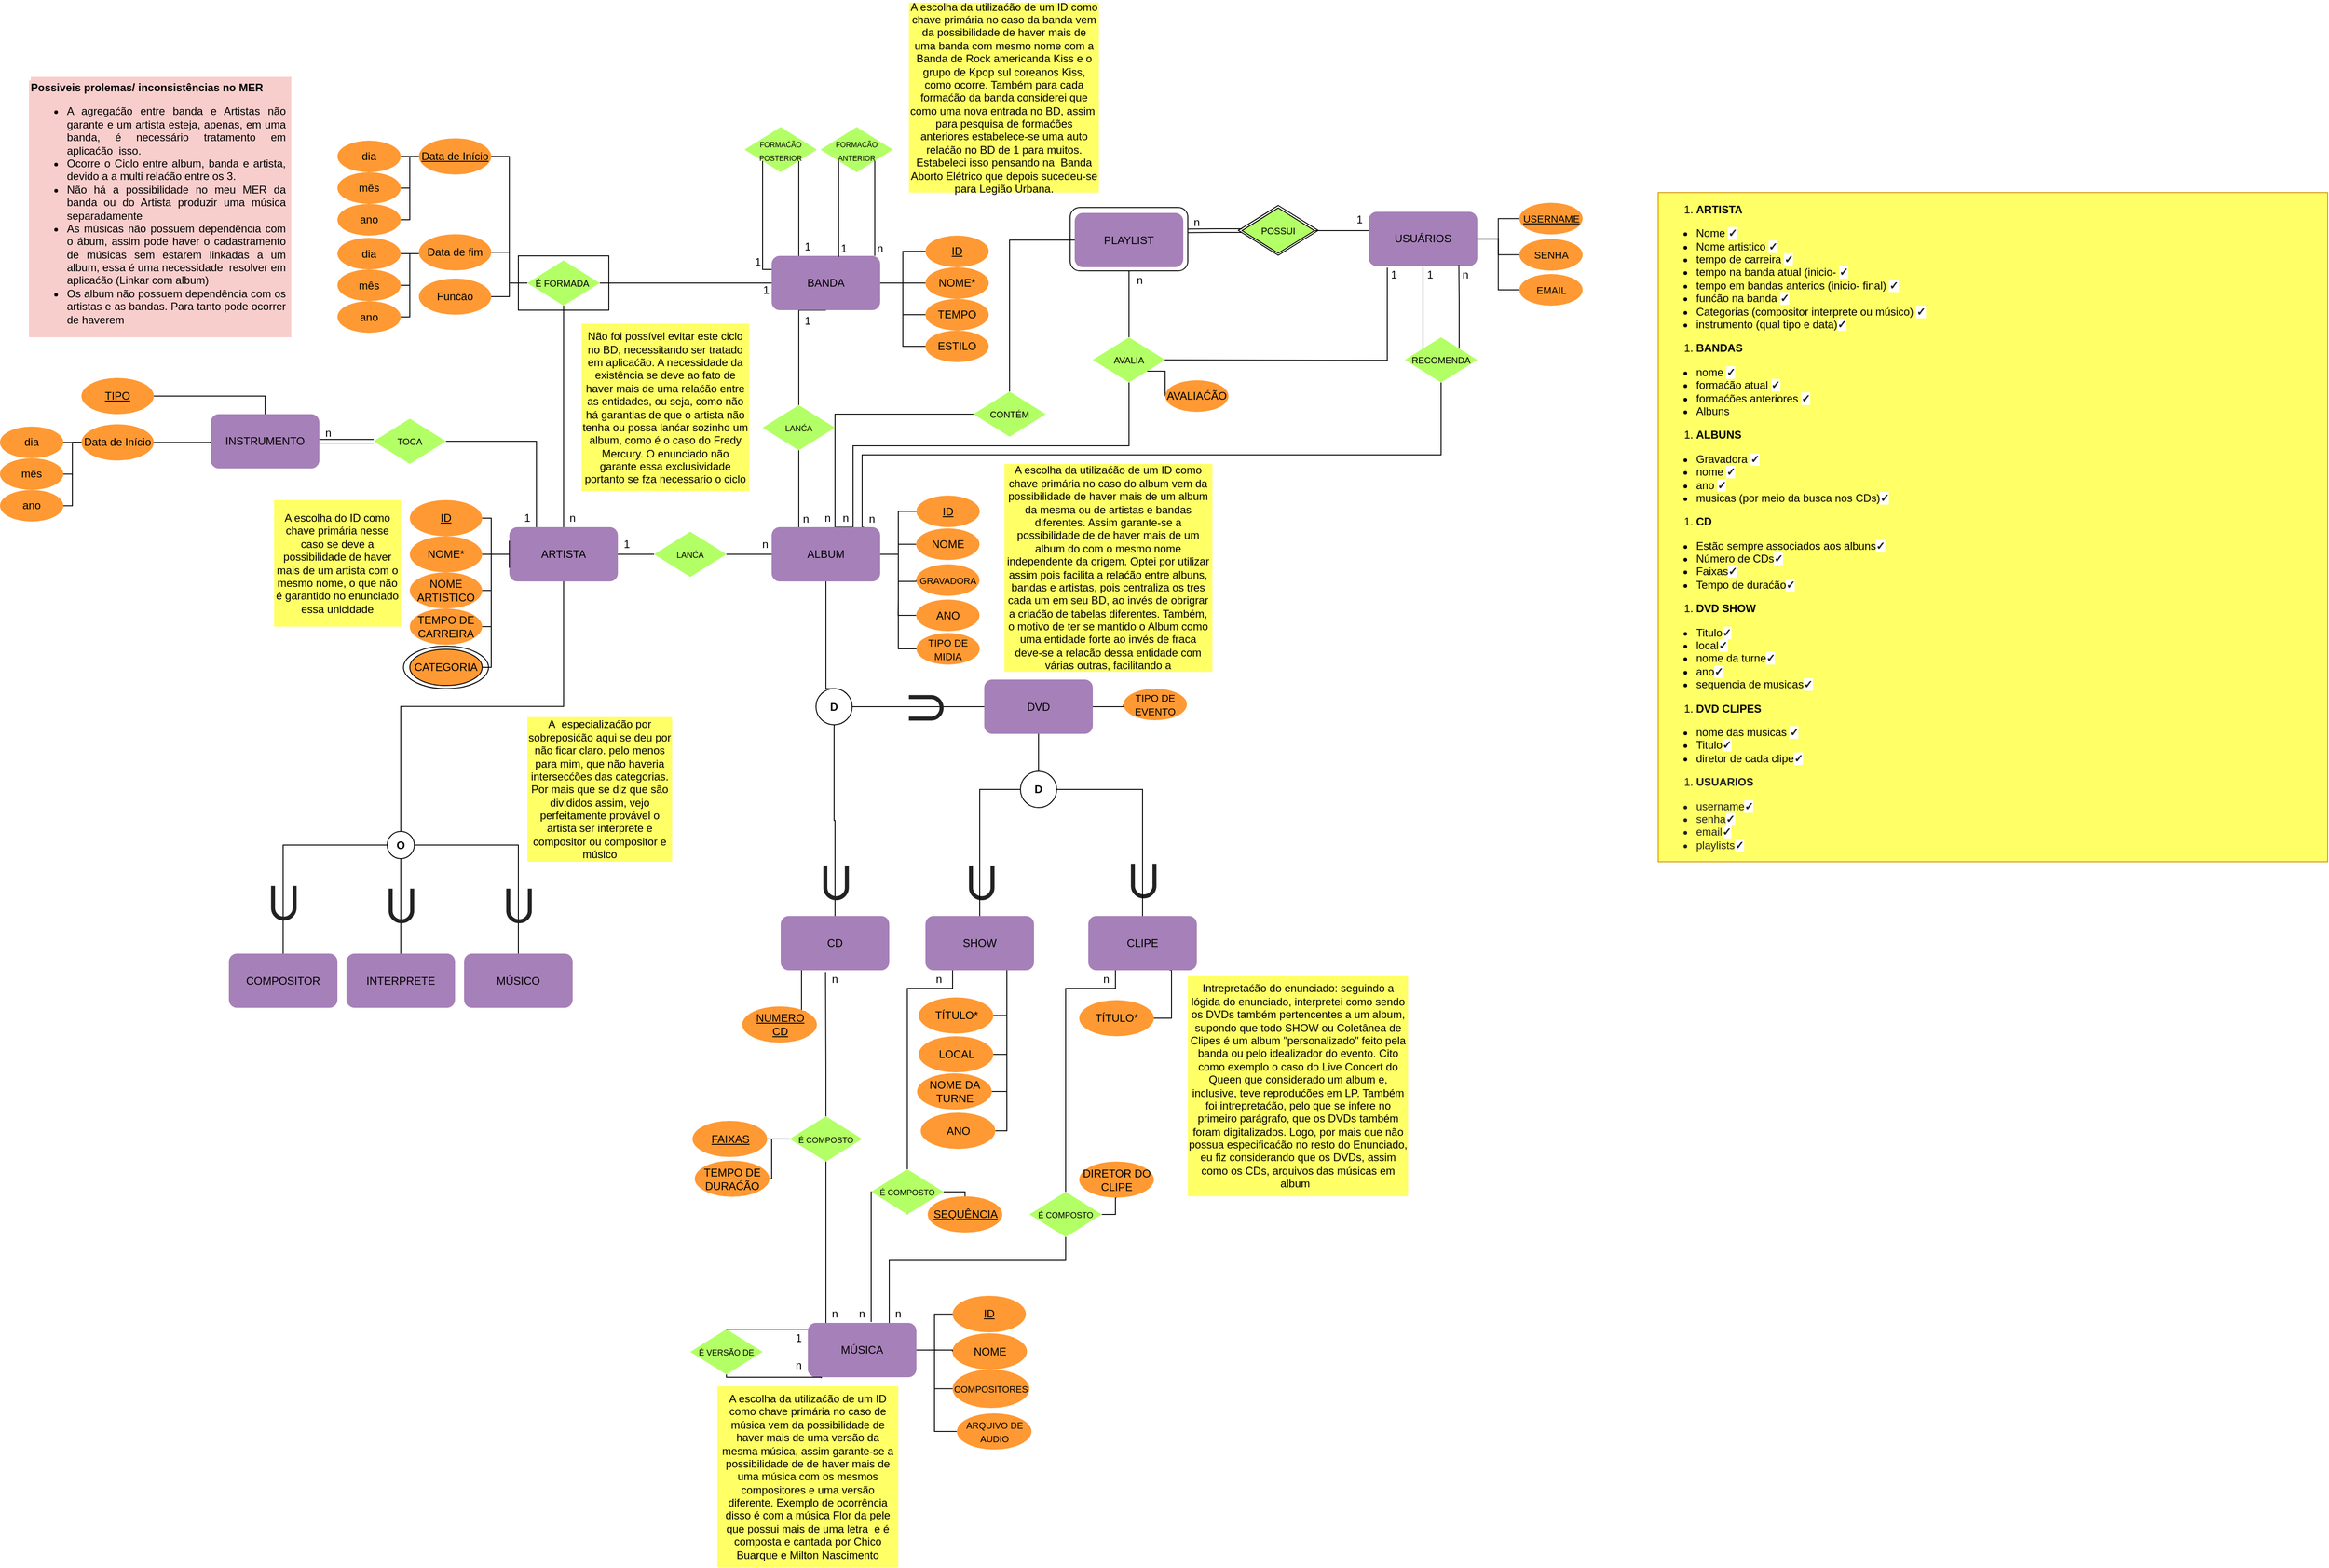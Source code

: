 <mxfile version="13.8.0" type="github">
  <diagram id="jG0VTME0hswcPPIwx61V" name="Page-1">
    <mxGraphModel dx="2010" dy="1833" grid="1" gridSize="10" guides="1" tooltips="1" connect="1" arrows="1" fold="1" page="1" pageScale="1" pageWidth="827" pageHeight="1169" math="0" shadow="0">
      <root>
        <mxCell id="0" />
        <mxCell id="1" parent="0" />
        <mxCell id="5EQlFrpoV5EAcnf9eMvZ-297" value="" style="whiteSpace=wrap;html=1;aspect=fixed;fillColor=#f8cecc;strokeColor=none;" vertex="1" parent="1">
          <mxGeometry x="-379" y="-48" width="288" height="288" as="geometry" />
        </mxCell>
        <mxCell id="5EQlFrpoV5EAcnf9eMvZ-293" value="" style="rhombus;whiteSpace=wrap;html=1;fillColor=none;" vertex="1" parent="1">
          <mxGeometry x="955.88" y="94.25" width="88.25" height="55" as="geometry" />
        </mxCell>
        <mxCell id="5EQlFrpoV5EAcnf9eMvZ-155" value="" style="ellipse;whiteSpace=wrap;html=1;fillColor=none;" vertex="1" parent="1">
          <mxGeometry x="33" y="581.5" width="94" height="47" as="geometry" />
        </mxCell>
        <mxCell id="5EQlFrpoV5EAcnf9eMvZ-71" value="" style="rounded=0;whiteSpace=wrap;html=1;fillColor=#FFFFFF;" vertex="1" parent="1">
          <mxGeometry x="160" y="150" width="100" height="60" as="geometry" />
        </mxCell>
        <mxCell id="5EQlFrpoV5EAcnf9eMvZ-35" style="edgeStyle=orthogonalEdgeStyle;rounded=0;orthogonalLoop=1;jettySize=auto;html=1;exitX=0.5;exitY=1;exitDx=0;exitDy=0;entryX=0.5;entryY=0;entryDx=0;entryDy=0;endArrow=none;endFill=0;" edge="1" parent="1" source="5EQlFrpoV5EAcnf9eMvZ-4" target="5EQlFrpoV5EAcnf9eMvZ-34">
          <mxGeometry relative="1" as="geometry">
            <Array as="points">
              <mxPoint x="470" y="210" />
            </Array>
          </mxGeometry>
        </mxCell>
        <mxCell id="5EQlFrpoV5EAcnf9eMvZ-51" style="edgeStyle=orthogonalEdgeStyle;rounded=0;orthogonalLoop=1;jettySize=auto;html=1;exitX=1;exitY=0.5;exitDx=0;exitDy=0;entryX=0;entryY=0.5;entryDx=0;entryDy=0;endArrow=none;endFill=0;" edge="1" parent="1" source="5EQlFrpoV5EAcnf9eMvZ-4" target="5EQlFrpoV5EAcnf9eMvZ-48">
          <mxGeometry relative="1" as="geometry" />
        </mxCell>
        <mxCell id="5EQlFrpoV5EAcnf9eMvZ-52" style="edgeStyle=orthogonalEdgeStyle;rounded=0;orthogonalLoop=1;jettySize=auto;html=1;exitX=1;exitY=0.5;exitDx=0;exitDy=0;entryX=0;entryY=0.5;entryDx=0;entryDy=0;endArrow=none;endFill=0;" edge="1" parent="1" source="5EQlFrpoV5EAcnf9eMvZ-4" target="5EQlFrpoV5EAcnf9eMvZ-49">
          <mxGeometry relative="1" as="geometry" />
        </mxCell>
        <mxCell id="5EQlFrpoV5EAcnf9eMvZ-53" style="edgeStyle=orthogonalEdgeStyle;rounded=0;orthogonalLoop=1;jettySize=auto;html=1;exitX=1;exitY=0.5;exitDx=0;exitDy=0;entryX=0;entryY=0.5;entryDx=0;entryDy=0;endArrow=none;endFill=0;" edge="1" parent="1" source="5EQlFrpoV5EAcnf9eMvZ-4" target="5EQlFrpoV5EAcnf9eMvZ-50">
          <mxGeometry relative="1" as="geometry" />
        </mxCell>
        <mxCell id="5EQlFrpoV5EAcnf9eMvZ-55" style="edgeStyle=orthogonalEdgeStyle;rounded=0;orthogonalLoop=1;jettySize=auto;html=1;exitX=1;exitY=0.5;exitDx=0;exitDy=0;entryX=0;entryY=0.5;entryDx=0;entryDy=0;endArrow=none;endFill=0;" edge="1" parent="1" source="5EQlFrpoV5EAcnf9eMvZ-4" target="5EQlFrpoV5EAcnf9eMvZ-54">
          <mxGeometry relative="1" as="geometry" />
        </mxCell>
        <mxCell id="5EQlFrpoV5EAcnf9eMvZ-4" value="BANDA" style="rounded=1;whiteSpace=wrap;html=1;fillColor=#A680B8;strokeColor=none;" vertex="1" parent="1">
          <mxGeometry x="440" y="150" width="120" height="60" as="geometry" />
        </mxCell>
        <mxCell id="5EQlFrpoV5EAcnf9eMvZ-88" style="edgeStyle=orthogonalEdgeStyle;rounded=0;orthogonalLoop=1;jettySize=auto;html=1;exitX=0;exitY=0.5;exitDx=0;exitDy=0;entryX=1;entryY=0.5;entryDx=0;entryDy=0;endArrow=none;endFill=0;" edge="1" parent="1" source="5EQlFrpoV5EAcnf9eMvZ-13" target="5EQlFrpoV5EAcnf9eMvZ-84">
          <mxGeometry relative="1" as="geometry" />
        </mxCell>
        <mxCell id="5EQlFrpoV5EAcnf9eMvZ-89" style="edgeStyle=orthogonalEdgeStyle;rounded=0;orthogonalLoop=1;jettySize=auto;html=1;exitX=0;exitY=0.5;exitDx=0;exitDy=0;entryX=1;entryY=0.5;entryDx=0;entryDy=0;endArrow=none;endFill=0;" edge="1" parent="1" source="5EQlFrpoV5EAcnf9eMvZ-13" target="5EQlFrpoV5EAcnf9eMvZ-85">
          <mxGeometry relative="1" as="geometry">
            <Array as="points">
              <mxPoint x="40" y="40" />
              <mxPoint x="40" y="75" />
            </Array>
          </mxGeometry>
        </mxCell>
        <mxCell id="5EQlFrpoV5EAcnf9eMvZ-90" style="edgeStyle=orthogonalEdgeStyle;rounded=0;orthogonalLoop=1;jettySize=auto;html=1;exitX=0;exitY=0.5;exitDx=0;exitDy=0;entryX=1;entryY=0.5;entryDx=0;entryDy=0;endArrow=none;endFill=0;" edge="1" parent="1" source="5EQlFrpoV5EAcnf9eMvZ-13" target="5EQlFrpoV5EAcnf9eMvZ-86">
          <mxGeometry relative="1" as="geometry">
            <Array as="points">
              <mxPoint x="40" y="40" />
              <mxPoint x="40" y="110" />
            </Array>
          </mxGeometry>
        </mxCell>
        <mxCell id="5EQlFrpoV5EAcnf9eMvZ-13" value="&lt;font style=&quot;font-size: 12px&quot;&gt;&lt;u&gt;Data de Início&lt;/u&gt;&lt;/font&gt;" style="ellipse;whiteSpace=wrap;html=1;strokeColor=none;fillColor=#FF9933;" vertex="1" parent="1">
          <mxGeometry x="50" y="20" width="80" height="40" as="geometry" />
        </mxCell>
        <mxCell id="5EQlFrpoV5EAcnf9eMvZ-128" style="edgeStyle=orthogonalEdgeStyle;rounded=0;orthogonalLoop=1;jettySize=auto;html=1;exitX=1;exitY=0.5;exitDx=0;exitDy=0;entryX=0;entryY=0.5;entryDx=0;entryDy=0;endArrow=none;endFill=0;" edge="1" parent="1" source="5EQlFrpoV5EAcnf9eMvZ-21" target="5EQlFrpoV5EAcnf9eMvZ-124">
          <mxGeometry relative="1" as="geometry" />
        </mxCell>
        <mxCell id="5EQlFrpoV5EAcnf9eMvZ-129" style="edgeStyle=orthogonalEdgeStyle;rounded=0;orthogonalLoop=1;jettySize=auto;html=1;exitX=1;exitY=0.5;exitDx=0;exitDy=0;entryX=0;entryY=0.5;entryDx=0;entryDy=0;endArrow=none;endFill=0;" edge="1" parent="1" source="5EQlFrpoV5EAcnf9eMvZ-21" target="5EQlFrpoV5EAcnf9eMvZ-125">
          <mxGeometry relative="1" as="geometry" />
        </mxCell>
        <mxCell id="5EQlFrpoV5EAcnf9eMvZ-130" style="edgeStyle=orthogonalEdgeStyle;rounded=0;orthogonalLoop=1;jettySize=auto;html=1;exitX=1;exitY=0.5;exitDx=0;exitDy=0;endArrow=none;endFill=0;entryX=0;entryY=0.5;entryDx=0;entryDy=0;" edge="1" parent="1" source="5EQlFrpoV5EAcnf9eMvZ-21" target="5EQlFrpoV5EAcnf9eMvZ-126">
          <mxGeometry relative="1" as="geometry">
            <mxPoint x="590" y="510" as="targetPoint" />
            <Array as="points">
              <mxPoint x="580" y="480" />
              <mxPoint x="580" y="510" />
              <mxPoint x="600" y="510" />
            </Array>
          </mxGeometry>
        </mxCell>
        <mxCell id="5EQlFrpoV5EAcnf9eMvZ-131" style="edgeStyle=orthogonalEdgeStyle;rounded=0;orthogonalLoop=1;jettySize=auto;html=1;exitX=1;exitY=0.5;exitDx=0;exitDy=0;entryX=0;entryY=0.5;entryDx=0;entryDy=0;endArrow=none;endFill=0;" edge="1" parent="1" source="5EQlFrpoV5EAcnf9eMvZ-21" target="5EQlFrpoV5EAcnf9eMvZ-127">
          <mxGeometry relative="1" as="geometry" />
        </mxCell>
        <mxCell id="5EQlFrpoV5EAcnf9eMvZ-137" style="edgeStyle=orthogonalEdgeStyle;rounded=0;orthogonalLoop=1;jettySize=auto;html=1;exitX=0.5;exitY=1;exitDx=0;exitDy=0;entryX=0.5;entryY=0;entryDx=0;entryDy=0;endArrow=none;endFill=0;" edge="1" parent="1" source="5EQlFrpoV5EAcnf9eMvZ-21" target="5EQlFrpoV5EAcnf9eMvZ-136">
          <mxGeometry relative="1" as="geometry">
            <Array as="points">
              <mxPoint x="500" y="629" />
            </Array>
          </mxGeometry>
        </mxCell>
        <mxCell id="5EQlFrpoV5EAcnf9eMvZ-178" style="edgeStyle=orthogonalEdgeStyle;rounded=0;orthogonalLoop=1;jettySize=auto;html=1;exitX=1;exitY=0.5;exitDx=0;exitDy=0;entryX=0;entryY=0.5;entryDx=0;entryDy=0;endArrow=none;endFill=0;" edge="1" parent="1" source="5EQlFrpoV5EAcnf9eMvZ-21" target="5EQlFrpoV5EAcnf9eMvZ-177">
          <mxGeometry relative="1" as="geometry" />
        </mxCell>
        <mxCell id="5EQlFrpoV5EAcnf9eMvZ-246" style="edgeStyle=orthogonalEdgeStyle;rounded=0;orthogonalLoop=1;jettySize=auto;html=1;exitX=0.75;exitY=0;exitDx=0;exitDy=0;endArrow=none;endFill=0;entryX=0;entryY=0.5;entryDx=0;entryDy=0;" edge="1" parent="1" source="5EQlFrpoV5EAcnf9eMvZ-21" target="5EQlFrpoV5EAcnf9eMvZ-247">
          <mxGeometry relative="1" as="geometry">
            <mxPoint x="680" y="370" as="targetPoint" />
            <Array as="points">
              <mxPoint x="510" y="450" />
              <mxPoint x="510" y="325" />
            </Array>
          </mxGeometry>
        </mxCell>
        <mxCell id="5EQlFrpoV5EAcnf9eMvZ-272" style="edgeStyle=orthogonalEdgeStyle;rounded=0;orthogonalLoop=1;jettySize=auto;html=1;exitX=1;exitY=1;exitDx=0;exitDy=0;endArrow=none;endFill=0;entryX=0.5;entryY=1;entryDx=0;entryDy=0;" edge="1" parent="1" source="5EQlFrpoV5EAcnf9eMvZ-269" target="5EQlFrpoV5EAcnf9eMvZ-273">
          <mxGeometry relative="1" as="geometry">
            <mxPoint x="1175.833" y="290.0" as="targetPoint" />
            <Array as="points">
              <mxPoint x="540" y="450" />
              <mxPoint x="540" y="370" />
              <mxPoint x="1180" y="370" />
            </Array>
          </mxGeometry>
        </mxCell>
        <mxCell id="5EQlFrpoV5EAcnf9eMvZ-21" value="ALBUM" style="rounded=1;whiteSpace=wrap;html=1;fillColor=#A680B8;strokeColor=none;" vertex="1" parent="1">
          <mxGeometry x="440" y="450" width="120" height="60" as="geometry" />
        </mxCell>
        <mxCell id="5EQlFrpoV5EAcnf9eMvZ-25" style="edgeStyle=orthogonalEdgeStyle;rounded=0;orthogonalLoop=1;jettySize=auto;html=1;exitX=0.5;exitY=1;exitDx=0;exitDy=0;endArrow=none;endFill=0;" edge="1" parent="1" source="5EQlFrpoV5EAcnf9eMvZ-23">
          <mxGeometry relative="1" as="geometry">
            <mxPoint x="500" y="1330" as="targetPoint" />
          </mxGeometry>
        </mxCell>
        <mxCell id="5EQlFrpoV5EAcnf9eMvZ-165" style="edgeStyle=orthogonalEdgeStyle;rounded=0;orthogonalLoop=1;jettySize=auto;html=1;exitX=0.5;exitY=0;exitDx=0;exitDy=0;entryX=0.413;entryY=1.034;entryDx=0;entryDy=0;entryPerimeter=0;endArrow=none;endFill=0;" edge="1" parent="1" source="5EQlFrpoV5EAcnf9eMvZ-23" target="5EQlFrpoV5EAcnf9eMvZ-161">
          <mxGeometry relative="1" as="geometry">
            <Array as="points">
              <mxPoint x="500" y="1050" />
              <mxPoint x="500" y="1050" />
            </Array>
          </mxGeometry>
        </mxCell>
        <mxCell id="5EQlFrpoV5EAcnf9eMvZ-195" style="edgeStyle=orthogonalEdgeStyle;rounded=0;orthogonalLoop=1;jettySize=auto;html=1;exitX=0;exitY=0.5;exitDx=0;exitDy=0;entryX=1;entryY=0.5;entryDx=0;entryDy=0;endArrow=none;endFill=0;" edge="1" parent="1" source="5EQlFrpoV5EAcnf9eMvZ-23" target="5EQlFrpoV5EAcnf9eMvZ-194">
          <mxGeometry relative="1" as="geometry" />
        </mxCell>
        <mxCell id="5EQlFrpoV5EAcnf9eMvZ-23" value="&lt;font style=&quot;font-size: 9px&quot;&gt;É COMPOSTO&lt;br&gt;&lt;/font&gt;" style="rhombus;whiteSpace=wrap;html=1;strokeColor=none;fillColor=#B3FF66;" vertex="1" parent="1">
          <mxGeometry x="460" y="1101.5" width="80" height="50" as="geometry" />
        </mxCell>
        <mxCell id="5EQlFrpoV5EAcnf9eMvZ-30" value="" style="group" vertex="1" connectable="0" parent="1">
          <mxGeometry x="40" y="420" width="230" height="160" as="geometry" />
        </mxCell>
        <mxCell id="5EQlFrpoV5EAcnf9eMvZ-3" value="ARTISTA" style="rounded=1;whiteSpace=wrap;html=1;strokeColor=none;fillColor=#A680B8;" vertex="1" parent="5EQlFrpoV5EAcnf9eMvZ-30">
          <mxGeometry x="110" y="30" width="120" height="60" as="geometry" />
        </mxCell>
        <mxCell id="5EQlFrpoV5EAcnf9eMvZ-8" value="&lt;u&gt;ID&lt;/u&gt;" style="ellipse;whiteSpace=wrap;html=1;strokeColor=none;fillColor=#FF9933;" vertex="1" parent="5EQlFrpoV5EAcnf9eMvZ-30">
          <mxGeometry width="80" height="40" as="geometry" />
        </mxCell>
        <mxCell id="5EQlFrpoV5EAcnf9eMvZ-17" style="edgeStyle=orthogonalEdgeStyle;rounded=0;orthogonalLoop=1;jettySize=auto;html=1;exitX=0;exitY=0.25;exitDx=0;exitDy=0;entryX=1;entryY=0.5;entryDx=0;entryDy=0;endArrow=none;endFill=0;" edge="1" parent="5EQlFrpoV5EAcnf9eMvZ-30" source="5EQlFrpoV5EAcnf9eMvZ-3" target="5EQlFrpoV5EAcnf9eMvZ-8">
          <mxGeometry relative="1" as="geometry">
            <Array as="points">
              <mxPoint x="110" y="60" />
              <mxPoint x="90" y="60" />
              <mxPoint x="90" y="20" />
            </Array>
          </mxGeometry>
        </mxCell>
        <mxCell id="5EQlFrpoV5EAcnf9eMvZ-10" value="&lt;font style=&quot;line-height: 80% ; font-size: 12px&quot;&gt;NOME ARTISTICO&lt;/font&gt;" style="ellipse;whiteSpace=wrap;html=1;fillColor=#FF9933;strokeColor=none;" vertex="1" parent="5EQlFrpoV5EAcnf9eMvZ-30">
          <mxGeometry y="80" width="80" height="40" as="geometry" />
        </mxCell>
        <mxCell id="5EQlFrpoV5EAcnf9eMvZ-18" style="edgeStyle=orthogonalEdgeStyle;rounded=0;orthogonalLoop=1;jettySize=auto;html=1;exitX=0;exitY=0.75;exitDx=0;exitDy=0;entryX=1;entryY=0.5;entryDx=0;entryDy=0;endArrow=none;endFill=0;" edge="1" parent="5EQlFrpoV5EAcnf9eMvZ-30" source="5EQlFrpoV5EAcnf9eMvZ-3" target="5EQlFrpoV5EAcnf9eMvZ-10">
          <mxGeometry relative="1" as="geometry">
            <Array as="points">
              <mxPoint x="110" y="60" />
              <mxPoint x="90" y="60" />
              <mxPoint x="90" y="100" />
            </Array>
          </mxGeometry>
        </mxCell>
        <mxCell id="5EQlFrpoV5EAcnf9eMvZ-11" value="TEMPO DE CARREIRA" style="ellipse;whiteSpace=wrap;html=1;fillColor=#FF9933;strokeColor=none;" vertex="1" parent="5EQlFrpoV5EAcnf9eMvZ-30">
          <mxGeometry y="120" width="80" height="40" as="geometry" />
        </mxCell>
        <mxCell id="5EQlFrpoV5EAcnf9eMvZ-19" style="edgeStyle=orthogonalEdgeStyle;rounded=0;orthogonalLoop=1;jettySize=auto;html=1;exitX=0;exitY=0.75;exitDx=0;exitDy=0;entryX=1;entryY=0.5;entryDx=0;entryDy=0;endArrow=none;endFill=0;" edge="1" parent="5EQlFrpoV5EAcnf9eMvZ-30" source="5EQlFrpoV5EAcnf9eMvZ-3" target="5EQlFrpoV5EAcnf9eMvZ-11">
          <mxGeometry relative="1" as="geometry">
            <Array as="points">
              <mxPoint x="110" y="60" />
              <mxPoint x="90" y="60" />
              <mxPoint x="90" y="140" />
            </Array>
          </mxGeometry>
        </mxCell>
        <mxCell id="5EQlFrpoV5EAcnf9eMvZ-12" value="NOME*" style="ellipse;whiteSpace=wrap;html=1;fillColor=#FF9933;strokeColor=none;" vertex="1" parent="5EQlFrpoV5EAcnf9eMvZ-30">
          <mxGeometry y="40" width="80" height="40" as="geometry" />
        </mxCell>
        <mxCell id="5EQlFrpoV5EAcnf9eMvZ-16" style="edgeStyle=orthogonalEdgeStyle;rounded=0;orthogonalLoop=1;jettySize=auto;html=1;exitX=0;exitY=0.5;exitDx=0;exitDy=0;entryX=1;entryY=0.5;entryDx=0;entryDy=0;endArrow=none;endFill=0;" edge="1" parent="5EQlFrpoV5EAcnf9eMvZ-30" source="5EQlFrpoV5EAcnf9eMvZ-3" target="5EQlFrpoV5EAcnf9eMvZ-12">
          <mxGeometry relative="1" as="geometry" />
        </mxCell>
        <mxCell id="5EQlFrpoV5EAcnf9eMvZ-20" style="edgeStyle=orthogonalEdgeStyle;rounded=0;orthogonalLoop=1;jettySize=auto;html=1;exitX=0;exitY=0.75;exitDx=0;exitDy=0;entryX=0;entryY=0.5;entryDx=0;entryDy=0;endArrow=none;endFill=0;" edge="1" parent="5EQlFrpoV5EAcnf9eMvZ-30" source="5EQlFrpoV5EAcnf9eMvZ-3" target="5EQlFrpoV5EAcnf9eMvZ-3">
          <mxGeometry relative="1" as="geometry" />
        </mxCell>
        <mxCell id="5EQlFrpoV5EAcnf9eMvZ-69" value="n" style="text;html=1;strokeColor=none;fillColor=none;align=center;verticalAlign=middle;whiteSpace=wrap;rounded=0;" vertex="1" parent="5EQlFrpoV5EAcnf9eMvZ-30">
          <mxGeometry x="160" y="10" width="40" height="20" as="geometry" />
        </mxCell>
        <mxCell id="5EQlFrpoV5EAcnf9eMvZ-122" value="1" style="text;html=1;strokeColor=none;fillColor=none;align=center;verticalAlign=middle;whiteSpace=wrap;rounded=0;" vertex="1" parent="5EQlFrpoV5EAcnf9eMvZ-30">
          <mxGeometry x="110" y="10" width="40" height="20" as="geometry" />
        </mxCell>
        <mxCell id="5EQlFrpoV5EAcnf9eMvZ-32" style="edgeStyle=orthogonalEdgeStyle;rounded=0;orthogonalLoop=1;jettySize=auto;html=1;exitX=0;exitY=0.5;exitDx=0;exitDy=0;entryX=1;entryY=0.5;entryDx=0;entryDy=0;endArrow=none;endFill=0;" edge="1" parent="1" source="5EQlFrpoV5EAcnf9eMvZ-31" target="5EQlFrpoV5EAcnf9eMvZ-3">
          <mxGeometry relative="1" as="geometry" />
        </mxCell>
        <mxCell id="5EQlFrpoV5EAcnf9eMvZ-33" style="edgeStyle=orthogonalEdgeStyle;rounded=0;orthogonalLoop=1;jettySize=auto;html=1;exitX=1;exitY=0.5;exitDx=0;exitDy=0;entryX=0;entryY=0.5;entryDx=0;entryDy=0;endArrow=none;endFill=0;" edge="1" parent="1" source="5EQlFrpoV5EAcnf9eMvZ-31" target="5EQlFrpoV5EAcnf9eMvZ-21">
          <mxGeometry relative="1" as="geometry" />
        </mxCell>
        <mxCell id="5EQlFrpoV5EAcnf9eMvZ-31" value="&lt;font style=&quot;font-size: 9px&quot;&gt;LANĆA&lt;/font&gt;" style="rhombus;whiteSpace=wrap;html=1;strokeColor=none;fillColor=#B3FF66;" vertex="1" parent="1">
          <mxGeometry x="310" y="455" width="80" height="50" as="geometry" />
        </mxCell>
        <mxCell id="5EQlFrpoV5EAcnf9eMvZ-36" style="edgeStyle=orthogonalEdgeStyle;rounded=0;orthogonalLoop=1;jettySize=auto;html=1;exitX=0.5;exitY=1;exitDx=0;exitDy=0;endArrow=none;endFill=0;entryX=0.25;entryY=0;entryDx=0;entryDy=0;" edge="1" parent="1" source="5EQlFrpoV5EAcnf9eMvZ-34" target="5EQlFrpoV5EAcnf9eMvZ-21">
          <mxGeometry relative="1" as="geometry">
            <mxPoint x="500" y="420" as="sourcePoint" />
            <mxPoint x="470" y="430" as="targetPoint" />
          </mxGeometry>
        </mxCell>
        <mxCell id="5EQlFrpoV5EAcnf9eMvZ-34" value="&lt;font style=&quot;font-size: 9px&quot;&gt;LANĆA&lt;/font&gt;" style="rhombus;whiteSpace=wrap;html=1;strokeColor=none;fillColor=#B3FF66;" vertex="1" parent="1">
          <mxGeometry x="430" y="315" width="80" height="50" as="geometry" />
        </mxCell>
        <mxCell id="5EQlFrpoV5EAcnf9eMvZ-38" style="edgeStyle=orthogonalEdgeStyle;rounded=0;orthogonalLoop=1;jettySize=auto;html=1;exitX=1;exitY=0.5;exitDx=0;exitDy=0;entryX=0;entryY=0.5;entryDx=0;entryDy=0;endArrow=none;endFill=0;" edge="1" parent="1" source="5EQlFrpoV5EAcnf9eMvZ-37" target="5EQlFrpoV5EAcnf9eMvZ-4">
          <mxGeometry relative="1" as="geometry" />
        </mxCell>
        <mxCell id="5EQlFrpoV5EAcnf9eMvZ-39" style="edgeStyle=orthogonalEdgeStyle;rounded=0;orthogonalLoop=1;jettySize=auto;html=1;entryX=0.5;entryY=0;entryDx=0;entryDy=0;endArrow=none;endFill=0;" edge="1" parent="1" source="5EQlFrpoV5EAcnf9eMvZ-37" target="5EQlFrpoV5EAcnf9eMvZ-3">
          <mxGeometry relative="1" as="geometry" />
        </mxCell>
        <mxCell id="5EQlFrpoV5EAcnf9eMvZ-42" style="edgeStyle=orthogonalEdgeStyle;rounded=0;orthogonalLoop=1;jettySize=auto;html=1;exitX=0;exitY=0.5;exitDx=0;exitDy=0;entryX=1;entryY=0.5;entryDx=0;entryDy=0;endArrow=none;endFill=0;" edge="1" parent="1" source="5EQlFrpoV5EAcnf9eMvZ-37" target="5EQlFrpoV5EAcnf9eMvZ-13">
          <mxGeometry relative="1" as="geometry" />
        </mxCell>
        <mxCell id="5EQlFrpoV5EAcnf9eMvZ-43" style="edgeStyle=orthogonalEdgeStyle;rounded=0;orthogonalLoop=1;jettySize=auto;html=1;exitX=0;exitY=0.5;exitDx=0;exitDy=0;endArrow=none;endFill=0;" edge="1" parent="1" source="5EQlFrpoV5EAcnf9eMvZ-37" target="5EQlFrpoV5EAcnf9eMvZ-41">
          <mxGeometry relative="1" as="geometry" />
        </mxCell>
        <mxCell id="5EQlFrpoV5EAcnf9eMvZ-44" style="edgeStyle=orthogonalEdgeStyle;rounded=0;orthogonalLoop=1;jettySize=auto;html=1;exitX=0;exitY=0.5;exitDx=0;exitDy=0;entryX=1;entryY=0.5;entryDx=0;entryDy=0;endArrow=none;endFill=0;" edge="1" parent="1" source="5EQlFrpoV5EAcnf9eMvZ-37" target="5EQlFrpoV5EAcnf9eMvZ-40">
          <mxGeometry relative="1" as="geometry" />
        </mxCell>
        <mxCell id="5EQlFrpoV5EAcnf9eMvZ-37" value="&lt;font size=&quot;1&quot;&gt;É FORMADA&amp;nbsp;&lt;/font&gt;" style="rhombus;whiteSpace=wrap;html=1;strokeColor=none;fillColor=#B3FF66;" vertex="1" parent="1">
          <mxGeometry x="170" y="155" width="80" height="50" as="geometry" />
        </mxCell>
        <mxCell id="5EQlFrpoV5EAcnf9eMvZ-40" value="Data de fim" style="ellipse;whiteSpace=wrap;html=1;strokeColor=none;fillColor=#FF9933;" vertex="1" parent="1">
          <mxGeometry x="50" y="126" width="80" height="40" as="geometry" />
        </mxCell>
        <mxCell id="5EQlFrpoV5EAcnf9eMvZ-41" value="Funćão" style="ellipse;whiteSpace=wrap;html=1;strokeColor=none;fillColor=#FF9933;" vertex="1" parent="1">
          <mxGeometry x="50" y="175" width="80" height="40" as="geometry" />
        </mxCell>
        <mxCell id="5EQlFrpoV5EAcnf9eMvZ-120" style="edgeStyle=orthogonalEdgeStyle;rounded=0;orthogonalLoop=1;jettySize=auto;html=1;exitX=1;exitY=1;exitDx=0;exitDy=0;endArrow=none;endFill=0;" edge="1" parent="1" source="5EQlFrpoV5EAcnf9eMvZ-47">
          <mxGeometry relative="1" as="geometry">
            <mxPoint x="554" y="150" as="targetPoint" />
            <Array as="points">
              <mxPoint x="554" y="150" />
            </Array>
          </mxGeometry>
        </mxCell>
        <mxCell id="5EQlFrpoV5EAcnf9eMvZ-121" style="edgeStyle=orthogonalEdgeStyle;rounded=0;orthogonalLoop=1;jettySize=auto;html=1;exitX=0;exitY=1;exitDx=0;exitDy=0;entryX=0.617;entryY=0.017;entryDx=0;entryDy=0;entryPerimeter=0;endArrow=none;endFill=0;" edge="1" parent="1" source="5EQlFrpoV5EAcnf9eMvZ-47" target="5EQlFrpoV5EAcnf9eMvZ-4">
          <mxGeometry relative="1" as="geometry" />
        </mxCell>
        <mxCell id="5EQlFrpoV5EAcnf9eMvZ-47" value="&lt;span style=&quot;font-size: 8px&quot;&gt;FORMAĆÃO ANTERIOR&lt;/span&gt;" style="rhombus;whiteSpace=wrap;html=1;strokeColor=none;fillColor=#B3FF66;" vertex="1" parent="1">
          <mxGeometry x="494" y="7.5" width="80" height="50" as="geometry" />
        </mxCell>
        <mxCell id="5EQlFrpoV5EAcnf9eMvZ-48" value="&lt;u&gt;ID&lt;/u&gt;" style="ellipse;whiteSpace=wrap;html=1;strokeColor=none;fillColor=#FF9933;" vertex="1" parent="1">
          <mxGeometry x="610" y="127.5" width="70" height="35" as="geometry" />
        </mxCell>
        <mxCell id="5EQlFrpoV5EAcnf9eMvZ-49" value="NOME*" style="ellipse;whiteSpace=wrap;html=1;strokeColor=none;fillColor=#FF9933;" vertex="1" parent="1">
          <mxGeometry x="610" y="162.5" width="70" height="35" as="geometry" />
        </mxCell>
        <mxCell id="5EQlFrpoV5EAcnf9eMvZ-50" value="TEMPO" style="ellipse;whiteSpace=wrap;html=1;strokeColor=none;fillColor=#FF9933;" vertex="1" parent="1">
          <mxGeometry x="610" y="197.5" width="70" height="35" as="geometry" />
        </mxCell>
        <mxCell id="5EQlFrpoV5EAcnf9eMvZ-54" value="ESTILO" style="ellipse;whiteSpace=wrap;html=1;strokeColor=none;fillColor=#FF9933;" vertex="1" parent="1">
          <mxGeometry x="610" y="232.5" width="70" height="35" as="geometry" />
        </mxCell>
        <mxCell id="5EQlFrpoV5EAcnf9eMvZ-63" value="A escolha da utilizaćão de um ID como chave primária no caso de música vem da possibilidade de haver mais de uma versão da mesma música, assim garante-se a possibilidade de de haver mais de uma música com os mesmos compositores e uma versão diferente. Exemplo de ocorrência disso é com a música Flor da pele que possui mais de uma letra&amp;nbsp; e é composta e cantada por Chico Buarque e Milton Nascimento" style="whiteSpace=wrap;html=1;aspect=fixed;fillColor=#FFFF66;strokeColor=none;" vertex="1" parent="1">
          <mxGeometry x="380" y="1400" width="200" height="200" as="geometry" />
        </mxCell>
        <mxCell id="5EQlFrpoV5EAcnf9eMvZ-67" value="&lt;ol&gt;&lt;li&gt;&lt;b&gt;&lt;font style=&quot;font-size: 12px&quot;&gt;ARTISTA&lt;/font&gt;&lt;/b&gt;&lt;/li&gt;&lt;/ol&gt;&lt;ul&gt;&lt;li&gt;&lt;font style=&quot;font-size: 12px&quot;&gt;Nome&amp;nbsp;&lt;b style=&quot;color: rgb(34 , 34 , 34) ; font-family: &amp;#34;arial&amp;#34; , sans-serif ; background-color: rgb(255 , 255 , 255)&quot;&gt;✓&lt;/b&gt;&lt;/font&gt;&lt;/li&gt;&lt;li&gt;&lt;font style=&quot;font-size: 12px&quot;&gt;Nome artistico&amp;nbsp;&lt;b style=&quot;color: rgb(34 , 34 , 34) ; font-family: &amp;#34;arial&amp;#34; , sans-serif ; background-color: rgb(255 , 255 , 255)&quot;&gt;✓&lt;/b&gt;&lt;/font&gt;&lt;/li&gt;&lt;li&gt;&lt;font style=&quot;font-size: 12px&quot;&gt;tempo de carreira&amp;nbsp;&lt;b style=&quot;color: rgb(34 , 34 , 34) ; font-family: &amp;#34;arial&amp;#34; , sans-serif ; background-color: rgb(255 , 255 , 255)&quot;&gt;✓&lt;/b&gt;&lt;/font&gt;&lt;/li&gt;&lt;li&gt;&lt;font style=&quot;font-size: 12px&quot;&gt;tempo na banda atual (inicio-&amp;nbsp;&lt;b style=&quot;color: rgb(34 , 34 , 34) ; font-family: &amp;#34;arial&amp;#34; , sans-serif ; background-color: rgb(255 , 255 , 255)&quot;&gt;✓&lt;/b&gt;&lt;/font&gt;&lt;/li&gt;&lt;li&gt;&lt;font style=&quot;font-size: 12px&quot;&gt;tempo em bandas anterios (inicio- final)&amp;nbsp;&lt;b style=&quot;color: rgb(34 , 34 , 34) ; font-family: &amp;#34;arial&amp;#34; , sans-serif ; background-color: rgb(255 , 255 , 255)&quot;&gt;✓&lt;/b&gt;&lt;/font&gt;&lt;/li&gt;&lt;li&gt;&lt;font style=&quot;font-size: 12px&quot;&gt;funćão na banda&amp;nbsp;&lt;b style=&quot;color: rgb(34 , 34 , 34) ; font-family: &amp;#34;arial&amp;#34; , sans-serif ; background-color: rgb(255 , 255 , 255)&quot;&gt;✓&lt;/b&gt;&lt;/font&gt;&lt;/li&gt;&lt;li&gt;&lt;font style=&quot;font-size: 12px&quot;&gt;Categorias (compositor interprete ou músico)&amp;nbsp;&lt;b style=&quot;color: rgb(34 , 34 , 34) ; font-family: &amp;#34;arial&amp;#34; , sans-serif ; background-color: rgb(255 , 255 , 255)&quot;&gt;✓&lt;/b&gt;&lt;/font&gt;&lt;/li&gt;&lt;li&gt;&lt;font style=&quot;font-size: 12px&quot;&gt;instrumento (qual tipo e data)&lt;b style=&quot;color: rgb(34 , 34 , 34) ; font-family: &amp;#34;arial&amp;#34; , sans-serif ; background-color: rgb(255 , 255 , 255)&quot;&gt;✓&lt;/b&gt;&lt;/font&gt;&lt;/li&gt;&lt;/ul&gt;&lt;ol&gt;&lt;li&gt;&lt;b&gt;&lt;font style=&quot;font-size: 12px&quot;&gt;BANDAS&lt;/font&gt;&lt;/b&gt;&lt;/li&gt;&lt;/ol&gt;&lt;ul&gt;&lt;li&gt;&lt;font style=&quot;font-size: 12px&quot;&gt;nome&amp;nbsp;&lt;b style=&quot;color: rgb(34 , 34 , 34) ; font-family: &amp;#34;arial&amp;#34; , sans-serif ; background-color: rgb(255 , 255 , 255)&quot;&gt;✓&lt;/b&gt;&lt;/font&gt;&lt;/li&gt;&lt;li&gt;&lt;font style=&quot;font-size: 12px&quot;&gt;formaćão atual&amp;nbsp;&lt;b style=&quot;color: rgb(34 , 34 , 34) ; font-family: &amp;#34;arial&amp;#34; , sans-serif ; background-color: rgb(255 , 255 , 255)&quot;&gt;✓&lt;/b&gt;&lt;/font&gt;&lt;/li&gt;&lt;li&gt;&lt;font style=&quot;font-size: 12px&quot;&gt;formaćões anteriores&amp;nbsp;&lt;b style=&quot;color: rgb(34 , 34 , 34) ; font-family: &amp;#34;arial&amp;#34; , sans-serif ; background-color: rgb(255 , 255 , 255)&quot;&gt;✓&lt;/b&gt;&lt;/font&gt;&lt;/li&gt;&lt;li&gt;&lt;font style=&quot;font-size: 12px&quot;&gt;Albuns&lt;/font&gt;&lt;/li&gt;&lt;/ul&gt;&lt;ol&gt;&lt;li&gt;&lt;b&gt;&lt;font style=&quot;font-size: 12px&quot;&gt;ALBUNS&lt;/font&gt;&lt;/b&gt;&lt;/li&gt;&lt;/ol&gt;&lt;ul&gt;&lt;li&gt;&lt;font style=&quot;font-size: 12px&quot;&gt;Gravadora&amp;nbsp;&lt;b style=&quot;color: rgb(34 , 34 , 34) ; font-family: &amp;#34;arial&amp;#34; , sans-serif ; background-color: rgb(255 , 255 , 255)&quot;&gt;✓&lt;/b&gt;&lt;/font&gt;&lt;/li&gt;&lt;li&gt;&lt;font style=&quot;font-size: 12px&quot;&gt;nome&amp;nbsp;&lt;b style=&quot;color: rgb(34 , 34 , 34) ; font-family: &amp;#34;arial&amp;#34; , sans-serif ; background-color: rgb(255 , 255 , 255)&quot;&gt;✓&lt;/b&gt;&lt;/font&gt;&lt;/li&gt;&lt;li&gt;&lt;font style=&quot;font-size: 12px&quot;&gt;ano&amp;nbsp;&lt;b style=&quot;color: rgb(34 , 34 , 34) ; font-family: &amp;#34;arial&amp;#34; , sans-serif ; background-color: rgb(255 , 255 , 255)&quot;&gt;✓&lt;/b&gt;&lt;/font&gt;&lt;/li&gt;&lt;li&gt;&lt;font style=&quot;font-size: 12px&quot;&gt;musicas (por meio da busca nos CDs)&lt;b style=&quot;color: rgb(34 , 34 , 34) ; font-family: &amp;#34;arial&amp;#34; , sans-serif ; background-color: rgb(255 , 255 , 255)&quot;&gt;✓&lt;/b&gt;&lt;/font&gt;&lt;/li&gt;&lt;/ul&gt;&lt;ol&gt;&lt;li&gt;&lt;b&gt;&lt;font style=&quot;font-size: 12px&quot;&gt;CD&lt;/font&gt;&lt;/b&gt;&lt;/li&gt;&lt;/ol&gt;&lt;ul&gt;&lt;li&gt;&lt;font style=&quot;font-size: 12px&quot;&gt;Estão sempre associados aos albuns&lt;b style=&quot;color: rgb(34 , 34 , 34) ; font-family: &amp;#34;arial&amp;#34; , sans-serif ; background-color: rgb(255 , 255 , 255)&quot;&gt;✓&lt;/b&gt;&lt;/font&gt;&lt;/li&gt;&lt;li&gt;&lt;font style=&quot;font-size: 12px&quot;&gt;Número de CDs&lt;b style=&quot;color: rgb(34 , 34 , 34) ; font-family: &amp;#34;arial&amp;#34; , sans-serif ; background-color: rgb(255 , 255 , 255)&quot;&gt;✓&lt;/b&gt;&lt;/font&gt;&lt;/li&gt;&lt;li&gt;&lt;font style=&quot;font-size: 12px&quot;&gt;Faixas&lt;b style=&quot;color: rgb(34 , 34 , 34) ; font-family: &amp;#34;arial&amp;#34; , sans-serif ; background-color: rgb(255 , 255 , 255)&quot;&gt;✓&lt;/b&gt;&lt;/font&gt;&lt;/li&gt;&lt;li&gt;&lt;font style=&quot;font-size: 12px&quot;&gt;Tempo de duraćão&lt;b style=&quot;color: rgb(34 , 34 , 34) ; font-family: &amp;#34;arial&amp;#34; , sans-serif ; background-color: rgb(255 , 255 , 255)&quot;&gt;✓&lt;/b&gt;&lt;/font&gt;&lt;/li&gt;&lt;/ul&gt;&lt;ol&gt;&lt;li&gt;&lt;b&gt;&lt;font style=&quot;font-size: 12px&quot;&gt;DVD SHOW&lt;/font&gt;&lt;/b&gt;&lt;/li&gt;&lt;/ol&gt;&lt;ul&gt;&lt;li&gt;&lt;font style=&quot;font-size: 12px&quot;&gt;Titulo&lt;b style=&quot;color: rgb(34 , 34 , 34) ; font-family: &amp;#34;arial&amp;#34; , sans-serif ; background-color: rgb(255 , 255 , 255)&quot;&gt;✓&lt;/b&gt;&lt;/font&gt;&lt;/li&gt;&lt;li&gt;&lt;font style=&quot;font-size: 12px&quot;&gt;local&lt;b style=&quot;color: rgb(34 , 34 , 34) ; font-family: &amp;#34;arial&amp;#34; , sans-serif ; background-color: rgb(255 , 255 , 255)&quot;&gt;✓&lt;/b&gt;&lt;/font&gt;&lt;/li&gt;&lt;li&gt;&lt;font style=&quot;font-size: 12px&quot;&gt;nome da turne&lt;b style=&quot;color: rgb(34 , 34 , 34) ; font-family: &amp;#34;arial&amp;#34; , sans-serif ; background-color: rgb(255 , 255 , 255)&quot;&gt;✓&lt;/b&gt;&lt;/font&gt;&lt;/li&gt;&lt;li&gt;&lt;font style=&quot;font-size: 12px&quot;&gt;ano&lt;b style=&quot;color: rgb(34 , 34 , 34) ; font-family: &amp;#34;arial&amp;#34; , sans-serif ; background-color: rgb(255 , 255 , 255)&quot;&gt;✓&lt;/b&gt;&lt;/font&gt;&lt;/li&gt;&lt;li&gt;&lt;font style=&quot;font-size: 12px&quot;&gt;sequencia de musicas&lt;b style=&quot;color: rgb(34 , 34 , 34) ; font-family: &amp;#34;arial&amp;#34; , sans-serif ; background-color: rgb(255 , 255 , 255)&quot;&gt;✓&lt;/b&gt;&lt;/font&gt;&lt;/li&gt;&lt;/ul&gt;&lt;ol&gt;&lt;li&gt;&lt;b&gt;&lt;font style=&quot;font-size: 12px&quot;&gt;DVD CLIPES&lt;/font&gt;&lt;/b&gt;&lt;/li&gt;&lt;/ol&gt;&lt;ul&gt;&lt;li&gt;&lt;font style=&quot;font-size: 12px&quot;&gt;nome das musicas&amp;nbsp;&lt;b style=&quot;color: rgb(34 , 34 , 34) ; font-family: &amp;#34;arial&amp;#34; , sans-serif ; background-color: rgb(255 , 255 , 255)&quot;&gt;✓&lt;/b&gt;&lt;/font&gt;&lt;/li&gt;&lt;li&gt;&lt;font style=&quot;font-size: 12px&quot;&gt;Titulo&lt;b style=&quot;color: rgb(34 , 34 , 34) ; font-family: &amp;#34;arial&amp;#34; , sans-serif ; background-color: rgb(255 , 255 , 255)&quot;&gt;✓&lt;/b&gt;&lt;/font&gt;&lt;/li&gt;&lt;li&gt;&lt;font style=&quot;font-size: 12px&quot;&gt;diretor de cada clipe&lt;b style=&quot;color: rgb(34 , 34 , 34) ; font-family: &amp;#34;arial&amp;#34; , sans-serif ; background-color: rgb(255 , 255 , 255)&quot;&gt;✓&lt;/b&gt;&lt;/font&gt;&lt;/li&gt;&lt;/ul&gt;&lt;font color=&quot;#222222&quot; face=&quot;arial, sans-serif&quot; style=&quot;font-size: 12px&quot;&gt;&lt;ol&gt;&lt;li&gt;&lt;font color=&quot;#222222&quot; face=&quot;arial, sans-serif&quot; style=&quot;font-size: 12px&quot;&gt;&lt;b&gt;USUARIOS&lt;/b&gt;&lt;/font&gt;&lt;/li&gt;&lt;/ol&gt;&lt;ul&gt;&lt;li&gt;&lt;font color=&quot;#222222&quot; face=&quot;arial, sans-serif&quot; style=&quot;font-size: 12px&quot;&gt;username&lt;/font&gt;&lt;b style=&quot;background-color: rgb(255 , 255 , 255)&quot;&gt;✓&lt;/b&gt;&lt;/li&gt;&lt;li&gt;&lt;font color=&quot;#222222&quot; face=&quot;arial, sans-serif&quot; style=&quot;font-size: 12px&quot;&gt;senha&lt;/font&gt;&lt;b style=&quot;background-color: rgb(255 , 255 , 255)&quot;&gt;✓&lt;/b&gt;&lt;/li&gt;&lt;li&gt;&lt;font color=&quot;#222222&quot; face=&quot;arial, sans-serif&quot; style=&quot;font-size: 12px&quot;&gt;email&lt;/font&gt;&lt;b style=&quot;background-color: rgb(255 , 255 , 255)&quot;&gt;✓&lt;/b&gt;&lt;/li&gt;&lt;li&gt;&lt;font color=&quot;#222222&quot; face=&quot;arial, sans-serif&quot; style=&quot;font-size: 12px&quot;&gt;playlists&lt;/font&gt;&lt;b style=&quot;background-color: rgb(255 , 255 , 255)&quot;&gt;✓&lt;/b&gt;&lt;/li&gt;&lt;/ul&gt;&lt;/font&gt;" style="whiteSpace=wrap;html=1;aspect=fixed;strokeColor=#D79B00;fillColor=#FFFF66;align=left;" vertex="1" parent="1">
          <mxGeometry x="1420" y="80" width="740" height="740" as="geometry" />
        </mxCell>
        <mxCell id="5EQlFrpoV5EAcnf9eMvZ-68" value="1" style="text;html=1;strokeColor=none;fillColor=none;align=center;verticalAlign=middle;whiteSpace=wrap;rounded=0;" vertex="1" parent="1">
          <mxGeometry x="413.5" y="177.5" width="40" height="20" as="geometry" />
        </mxCell>
        <mxCell id="5EQlFrpoV5EAcnf9eMvZ-74" style="edgeStyle=orthogonalEdgeStyle;rounded=0;orthogonalLoop=1;jettySize=auto;html=1;exitX=0.5;exitY=1;exitDx=0;exitDy=0;entryX=0.5;entryY=0;entryDx=0;entryDy=0;endArrow=none;endFill=0;" edge="1" parent="1" source="5EQlFrpoV5EAcnf9eMvZ-3" target="5EQlFrpoV5EAcnf9eMvZ-73">
          <mxGeometry relative="1" as="geometry" />
        </mxCell>
        <mxCell id="5EQlFrpoV5EAcnf9eMvZ-83" value="A escolha do ID como chave primária nesse caso se deve a possibilidade de haver mais de um artista com o mesmo nome, o que não é garantido no enunciado essa unicidade" style="whiteSpace=wrap;html=1;aspect=fixed;fillColor=#FFFF66;strokeColor=none;" vertex="1" parent="1">
          <mxGeometry x="-110" y="420" width="140" height="140" as="geometry" />
        </mxCell>
        <mxCell id="5EQlFrpoV5EAcnf9eMvZ-84" value="dia" style="ellipse;whiteSpace=wrap;html=1;strokeColor=none;fillColor=#FF9933;" vertex="1" parent="1">
          <mxGeometry x="-40" y="22.5" width="70" height="35" as="geometry" />
        </mxCell>
        <mxCell id="5EQlFrpoV5EAcnf9eMvZ-85" value="mês" style="ellipse;whiteSpace=wrap;html=1;strokeColor=none;fillColor=#FF9933;" vertex="1" parent="1">
          <mxGeometry x="-40" y="57.5" width="70" height="35" as="geometry" />
        </mxCell>
        <mxCell id="5EQlFrpoV5EAcnf9eMvZ-86" value="ano" style="ellipse;whiteSpace=wrap;html=1;strokeColor=none;fillColor=#FF9933;" vertex="1" parent="1">
          <mxGeometry x="-40" y="92.5" width="70" height="35" as="geometry" />
        </mxCell>
        <mxCell id="5EQlFrpoV5EAcnf9eMvZ-91" style="edgeStyle=orthogonalEdgeStyle;rounded=0;orthogonalLoop=1;jettySize=auto;html=1;exitX=0;exitY=0.5;exitDx=0;exitDy=0;entryX=1;entryY=0.5;entryDx=0;entryDy=0;endArrow=none;endFill=0;" edge="1" parent="1" target="5EQlFrpoV5EAcnf9eMvZ-94">
          <mxGeometry relative="1" as="geometry">
            <mxPoint x="50" y="147.5" as="sourcePoint" />
            <Array as="points">
              <mxPoint x="40" y="147.5" />
              <mxPoint x="40" y="217.5" />
            </Array>
          </mxGeometry>
        </mxCell>
        <mxCell id="5EQlFrpoV5EAcnf9eMvZ-95" style="edgeStyle=orthogonalEdgeStyle;rounded=0;orthogonalLoop=1;jettySize=auto;html=1;exitX=1;exitY=0.5;exitDx=0;exitDy=0;endArrow=none;endFill=0;" edge="1" parent="1" source="5EQlFrpoV5EAcnf9eMvZ-92">
          <mxGeometry relative="1" as="geometry">
            <mxPoint x="50" y="147.333" as="targetPoint" />
          </mxGeometry>
        </mxCell>
        <mxCell id="5EQlFrpoV5EAcnf9eMvZ-92" value="dia" style="ellipse;whiteSpace=wrap;html=1;strokeColor=none;fillColor=#FF9933;" vertex="1" parent="1">
          <mxGeometry x="-40" y="130" width="70" height="35" as="geometry" />
        </mxCell>
        <mxCell id="5EQlFrpoV5EAcnf9eMvZ-96" style="edgeStyle=orthogonalEdgeStyle;rounded=0;orthogonalLoop=1;jettySize=auto;html=1;exitX=1;exitY=0.5;exitDx=0;exitDy=0;endArrow=none;endFill=0;" edge="1" parent="1" source="5EQlFrpoV5EAcnf9eMvZ-93">
          <mxGeometry relative="1" as="geometry">
            <mxPoint x="40" y="150" as="targetPoint" />
          </mxGeometry>
        </mxCell>
        <mxCell id="5EQlFrpoV5EAcnf9eMvZ-93" value="mês" style="ellipse;whiteSpace=wrap;html=1;strokeColor=none;fillColor=#FF9933;" vertex="1" parent="1">
          <mxGeometry x="-40" y="165" width="70" height="35" as="geometry" />
        </mxCell>
        <mxCell id="5EQlFrpoV5EAcnf9eMvZ-94" value="ano" style="ellipse;whiteSpace=wrap;html=1;strokeColor=none;fillColor=#FF9933;" vertex="1" parent="1">
          <mxGeometry x="-40" y="200" width="70" height="35" as="geometry" />
        </mxCell>
        <mxCell id="5EQlFrpoV5EAcnf9eMvZ-100" style="edgeStyle=orthogonalEdgeStyle;rounded=0;orthogonalLoop=1;jettySize=auto;html=1;exitX=1;exitY=0.5;exitDx=0;exitDy=0;entryX=0.25;entryY=0;entryDx=0;entryDy=0;endArrow=none;endFill=0;" edge="1" parent="1" source="5EQlFrpoV5EAcnf9eMvZ-99" target="5EQlFrpoV5EAcnf9eMvZ-3">
          <mxGeometry relative="1" as="geometry" />
        </mxCell>
        <mxCell id="5EQlFrpoV5EAcnf9eMvZ-102" style="edgeStyle=orthogonalEdgeStyle;rounded=0;orthogonalLoop=1;jettySize=auto;html=1;exitX=0;exitY=0.5;exitDx=0;exitDy=0;endArrow=none;endFill=0;shape=link;" edge="1" parent="1" source="5EQlFrpoV5EAcnf9eMvZ-99" target="5EQlFrpoV5EAcnf9eMvZ-101">
          <mxGeometry relative="1" as="geometry" />
        </mxCell>
        <mxCell id="5EQlFrpoV5EAcnf9eMvZ-99" value="&lt;font size=&quot;1&quot;&gt;TOCA&lt;/font&gt;" style="rhombus;whiteSpace=wrap;html=1;strokeColor=none;fillColor=#B3FF66;" vertex="1" parent="1">
          <mxGeometry y="330" width="80" height="50" as="geometry" />
        </mxCell>
        <mxCell id="5EQlFrpoV5EAcnf9eMvZ-110" style="edgeStyle=orthogonalEdgeStyle;rounded=0;orthogonalLoop=1;jettySize=auto;html=1;exitX=0;exitY=0.5;exitDx=0;exitDy=0;entryX=1;entryY=0.5;entryDx=0;entryDy=0;endArrow=none;endFill=0;" edge="1" parent="1" source="5EQlFrpoV5EAcnf9eMvZ-101" target="5EQlFrpoV5EAcnf9eMvZ-106">
          <mxGeometry relative="1" as="geometry">
            <Array as="points">
              <mxPoint x="-180" y="356" />
            </Array>
          </mxGeometry>
        </mxCell>
        <mxCell id="5EQlFrpoV5EAcnf9eMvZ-101" value="INSTRUMENTO" style="rounded=1;whiteSpace=wrap;html=1;strokeColor=none;fillColor=#A680B8;" vertex="1" parent="1">
          <mxGeometry x="-180" y="325" width="120" height="60" as="geometry" />
        </mxCell>
        <mxCell id="5EQlFrpoV5EAcnf9eMvZ-111" value="" style="group" vertex="1" connectable="0" parent="1">
          <mxGeometry x="-413" y="336.25" width="170" height="107.5" as="geometry" />
        </mxCell>
        <mxCell id="5EQlFrpoV5EAcnf9eMvZ-106" value="&lt;font style=&quot;font-size: 12px&quot;&gt;Data de Início&lt;/font&gt;" style="ellipse;whiteSpace=wrap;html=1;strokeColor=none;fillColor=#FF9933;" vertex="1" parent="5EQlFrpoV5EAcnf9eMvZ-111">
          <mxGeometry x="90" width="80" height="40" as="geometry" />
        </mxCell>
        <mxCell id="5EQlFrpoV5EAcnf9eMvZ-107" value="dia" style="ellipse;whiteSpace=wrap;html=1;strokeColor=none;fillColor=#FF9933;" vertex="1" parent="5EQlFrpoV5EAcnf9eMvZ-111">
          <mxGeometry y="2.5" width="70" height="35" as="geometry" />
        </mxCell>
        <mxCell id="5EQlFrpoV5EAcnf9eMvZ-103" style="edgeStyle=orthogonalEdgeStyle;rounded=0;orthogonalLoop=1;jettySize=auto;html=1;exitX=0;exitY=0.5;exitDx=0;exitDy=0;entryX=1;entryY=0.5;entryDx=0;entryDy=0;endArrow=none;endFill=0;" edge="1" parent="5EQlFrpoV5EAcnf9eMvZ-111" source="5EQlFrpoV5EAcnf9eMvZ-106" target="5EQlFrpoV5EAcnf9eMvZ-107">
          <mxGeometry relative="1" as="geometry" />
        </mxCell>
        <mxCell id="5EQlFrpoV5EAcnf9eMvZ-108" value="mês" style="ellipse;whiteSpace=wrap;html=1;strokeColor=none;fillColor=#FF9933;" vertex="1" parent="5EQlFrpoV5EAcnf9eMvZ-111">
          <mxGeometry y="37.5" width="70" height="35" as="geometry" />
        </mxCell>
        <mxCell id="5EQlFrpoV5EAcnf9eMvZ-104" style="edgeStyle=orthogonalEdgeStyle;rounded=0;orthogonalLoop=1;jettySize=auto;html=1;exitX=0;exitY=0.5;exitDx=0;exitDy=0;entryX=1;entryY=0.5;entryDx=0;entryDy=0;endArrow=none;endFill=0;" edge="1" parent="5EQlFrpoV5EAcnf9eMvZ-111" source="5EQlFrpoV5EAcnf9eMvZ-106" target="5EQlFrpoV5EAcnf9eMvZ-108">
          <mxGeometry relative="1" as="geometry">
            <Array as="points">
              <mxPoint x="80" y="20" />
              <mxPoint x="80" y="55" />
            </Array>
          </mxGeometry>
        </mxCell>
        <mxCell id="5EQlFrpoV5EAcnf9eMvZ-109" value="ano" style="ellipse;whiteSpace=wrap;html=1;strokeColor=none;fillColor=#FF9933;" vertex="1" parent="5EQlFrpoV5EAcnf9eMvZ-111">
          <mxGeometry y="72.5" width="70" height="35" as="geometry" />
        </mxCell>
        <mxCell id="5EQlFrpoV5EAcnf9eMvZ-105" style="edgeStyle=orthogonalEdgeStyle;rounded=0;orthogonalLoop=1;jettySize=auto;html=1;exitX=0;exitY=0.5;exitDx=0;exitDy=0;entryX=1;entryY=0.5;entryDx=0;entryDy=0;endArrow=none;endFill=0;" edge="1" parent="5EQlFrpoV5EAcnf9eMvZ-111" source="5EQlFrpoV5EAcnf9eMvZ-106" target="5EQlFrpoV5EAcnf9eMvZ-109">
          <mxGeometry relative="1" as="geometry">
            <Array as="points">
              <mxPoint x="80" y="20" />
              <mxPoint x="80" y="90" />
            </Array>
          </mxGeometry>
        </mxCell>
        <mxCell id="5EQlFrpoV5EAcnf9eMvZ-113" style="edgeStyle=orthogonalEdgeStyle;rounded=0;orthogonalLoop=1;jettySize=auto;html=1;exitX=1;exitY=0.5;exitDx=0;exitDy=0;entryX=0.5;entryY=0;entryDx=0;entryDy=0;endArrow=none;endFill=0;" edge="1" parent="1" source="5EQlFrpoV5EAcnf9eMvZ-112" target="5EQlFrpoV5EAcnf9eMvZ-101">
          <mxGeometry relative="1" as="geometry" />
        </mxCell>
        <mxCell id="5EQlFrpoV5EAcnf9eMvZ-112" value="&lt;u&gt;TIPO&lt;/u&gt;" style="ellipse;whiteSpace=wrap;html=1;strokeColor=none;fillColor=#FF9933;" vertex="1" parent="1">
          <mxGeometry x="-323" y="285" width="80" height="40" as="geometry" />
        </mxCell>
        <mxCell id="5EQlFrpoV5EAcnf9eMvZ-118" style="edgeStyle=orthogonalEdgeStyle;rounded=0;orthogonalLoop=1;jettySize=auto;html=1;exitX=0;exitY=1;exitDx=0;exitDy=0;entryX=0;entryY=0.25;entryDx=0;entryDy=0;endArrow=none;endFill=0;" edge="1" parent="1" source="5EQlFrpoV5EAcnf9eMvZ-117" target="5EQlFrpoV5EAcnf9eMvZ-4">
          <mxGeometry relative="1" as="geometry">
            <Array as="points">
              <mxPoint x="430" y="165" />
            </Array>
          </mxGeometry>
        </mxCell>
        <mxCell id="5EQlFrpoV5EAcnf9eMvZ-119" style="edgeStyle=orthogonalEdgeStyle;rounded=0;orthogonalLoop=1;jettySize=auto;html=1;exitX=1;exitY=1;exitDx=0;exitDy=0;entryX=0.25;entryY=0;entryDx=0;entryDy=0;endArrow=none;endFill=0;" edge="1" parent="1" source="5EQlFrpoV5EAcnf9eMvZ-117" target="5EQlFrpoV5EAcnf9eMvZ-4">
          <mxGeometry relative="1" as="geometry" />
        </mxCell>
        <mxCell id="5EQlFrpoV5EAcnf9eMvZ-117" value="&lt;span style=&quot;font-size: 8px&quot;&gt;FORMAĆÃO POSTERIOR&lt;/span&gt;" style="rhombus;whiteSpace=wrap;html=1;strokeColor=none;fillColor=#B3FF66;" vertex="1" parent="1">
          <mxGeometry x="410" y="7.5" width="80" height="50" as="geometry" />
        </mxCell>
        <mxCell id="5EQlFrpoV5EAcnf9eMvZ-123" value="n" style="text;html=1;strokeColor=none;fillColor=none;align=center;verticalAlign=middle;whiteSpace=wrap;rounded=0;" vertex="1" parent="1">
          <mxGeometry x="-70" y="336.25" width="40" height="20" as="geometry" />
        </mxCell>
        <mxCell id="5EQlFrpoV5EAcnf9eMvZ-124" value="&lt;u&gt;ID&lt;/u&gt;" style="ellipse;whiteSpace=wrap;html=1;strokeColor=none;fillColor=#FF9933;" vertex="1" parent="1">
          <mxGeometry x="600" y="415" width="70" height="35" as="geometry" />
        </mxCell>
        <mxCell id="5EQlFrpoV5EAcnf9eMvZ-125" value="NOME" style="ellipse;whiteSpace=wrap;html=1;strokeColor=none;fillColor=#FF9933;" vertex="1" parent="1">
          <mxGeometry x="599.75" y="451.38" width="70" height="35" as="geometry" />
        </mxCell>
        <mxCell id="5EQlFrpoV5EAcnf9eMvZ-126" value="&lt;font style=&quot;font-size: 10px&quot;&gt;GRAVADORA&lt;/font&gt;" style="ellipse;whiteSpace=wrap;html=1;strokeColor=none;fillColor=#FF9933;" vertex="1" parent="1">
          <mxGeometry x="599.75" y="491" width="70" height="35" as="geometry" />
        </mxCell>
        <mxCell id="5EQlFrpoV5EAcnf9eMvZ-127" value="ANO" style="ellipse;whiteSpace=wrap;html=1;strokeColor=none;fillColor=#FF9933;" vertex="1" parent="1">
          <mxGeometry x="599.75" y="530" width="70" height="35" as="geometry" />
        </mxCell>
        <mxCell id="5EQlFrpoV5EAcnf9eMvZ-133" value="A escolha da utilizaćão de um ID como chave primária no caso do album vem da possibilidade de haver mais de um album da mesma ou de artistas e bandas diferentes. Assim garante-se a possibilidade de de haver mais de um album do com o mesmo nome independente da origem. Optei por utilizar assim pois facilita a relaćão entre albuns, bandas e artistas, pois centraliza os tres cada um em seu BD, ao invés de obrigrar a criaćão de tabelas diferentes. Também, o motivo de ter se mantido o Album como uma entidade forte ao invés de fraca deve-se a relacão dessa entidade com várias outras, facilitando a" style="whiteSpace=wrap;html=1;aspect=fixed;fillColor=#FFFF66;strokeColor=none;" vertex="1" parent="1">
          <mxGeometry x="697.25" y="380" width="230" height="230" as="geometry" />
        </mxCell>
        <mxCell id="5EQlFrpoV5EAcnf9eMvZ-134" value="n" style="text;html=1;strokeColor=none;fillColor=none;align=center;verticalAlign=middle;whiteSpace=wrap;rounded=0;" vertex="1" parent="1">
          <mxGeometry x="458" y="431.38" width="40" height="20" as="geometry" />
        </mxCell>
        <mxCell id="5EQlFrpoV5EAcnf9eMvZ-135" value="1" style="text;html=1;strokeColor=none;fillColor=none;align=center;verticalAlign=middle;whiteSpace=wrap;rounded=0;" vertex="1" parent="1">
          <mxGeometry x="460" y="212" width="40" height="20" as="geometry" />
        </mxCell>
        <mxCell id="5EQlFrpoV5EAcnf9eMvZ-181" style="edgeStyle=orthogonalEdgeStyle;rounded=0;orthogonalLoop=1;jettySize=auto;html=1;endArrow=none;endFill=0;exitX=0.5;exitY=1;exitDx=0;exitDy=0;" edge="1" parent="1" source="5EQlFrpoV5EAcnf9eMvZ-136" target="5EQlFrpoV5EAcnf9eMvZ-161">
          <mxGeometry relative="1" as="geometry">
            <mxPoint x="530" y="680" as="sourcePoint" />
          </mxGeometry>
        </mxCell>
        <mxCell id="5EQlFrpoV5EAcnf9eMvZ-299" style="edgeStyle=orthogonalEdgeStyle;rounded=0;orthogonalLoop=1;jettySize=auto;html=1;exitX=1;exitY=0.5;exitDx=0;exitDy=0;entryX=0;entryY=0.5;entryDx=0;entryDy=0;endArrow=none;endFill=0;" edge="1" parent="1" source="5EQlFrpoV5EAcnf9eMvZ-136" target="5EQlFrpoV5EAcnf9eMvZ-298">
          <mxGeometry relative="1" as="geometry" />
        </mxCell>
        <mxCell id="5EQlFrpoV5EAcnf9eMvZ-136" value="&lt;b&gt;D&lt;/b&gt;" style="ellipse;whiteSpace=wrap;html=1;aspect=fixed;strokeColor=#000000;fillColor=#FFFFFF;" vertex="1" parent="1">
          <mxGeometry x="489" y="628.5" width="40" height="40" as="geometry" />
        </mxCell>
        <mxCell id="5EQlFrpoV5EAcnf9eMvZ-139" value="A escolha da utilizaćão de um ID como chave primária no caso da banda vem da possibilidade de haver mais de uma banda com mesmo nome com a Banda de Rock americanda Kiss e o grupo de Kpop sul coreanos Kiss, como ocorre. Também para cada formaćão da banda considerei que como uma nova entrada no BD, assim&amp;nbsp; para pesquisa de formaćões anteriores estabelece-se uma auto relaćão no BD de 1 para muitos. Estabeleci isso pensando na&amp;nbsp; Banda Aborto Elétrico que depois sucedeu-se para Legião Urbana." style="whiteSpace=wrap;html=1;aspect=fixed;fillColor=#FFFF66;strokeColor=none;" vertex="1" parent="1">
          <mxGeometry x="591.75" y="-130" width="210" height="210" as="geometry" />
        </mxCell>
        <mxCell id="5EQlFrpoV5EAcnf9eMvZ-140" value="1" style="text;html=1;strokeColor=none;fillColor=none;align=center;verticalAlign=middle;whiteSpace=wrap;rounded=0;" vertex="1" parent="1">
          <mxGeometry x="460" y="130" width="40" height="20" as="geometry" />
        </mxCell>
        <mxCell id="5EQlFrpoV5EAcnf9eMvZ-141" value="1" style="text;html=1;strokeColor=none;fillColor=none;align=center;verticalAlign=middle;whiteSpace=wrap;rounded=0;" vertex="1" parent="1">
          <mxGeometry x="405" y="147" width="40" height="20" as="geometry" />
        </mxCell>
        <mxCell id="5EQlFrpoV5EAcnf9eMvZ-142" value="1" style="text;html=1;strokeColor=none;fillColor=none;align=center;verticalAlign=middle;whiteSpace=wrap;rounded=0;" vertex="1" parent="1">
          <mxGeometry x="500" y="132" width="40" height="20" as="geometry" />
        </mxCell>
        <mxCell id="5EQlFrpoV5EAcnf9eMvZ-143" value="n" style="text;html=1;strokeColor=none;fillColor=none;align=center;verticalAlign=middle;whiteSpace=wrap;rounded=0;" vertex="1" parent="1">
          <mxGeometry x="540" y="132" width="40" height="20" as="geometry" />
        </mxCell>
        <mxCell id="5EQlFrpoV5EAcnf9eMvZ-152" value="" style="group" vertex="1" connectable="0" parent="1">
          <mxGeometry x="480" y="1300" width="245" height="124" as="geometry" />
        </mxCell>
        <mxCell id="5EQlFrpoV5EAcnf9eMvZ-22" value="MÚSICA" style="rounded=1;whiteSpace=wrap;html=1;fillColor=#A680B8;strokeColor=none;" vertex="1" parent="5EQlFrpoV5EAcnf9eMvZ-152">
          <mxGeometry y="30" width="120" height="60" as="geometry" />
        </mxCell>
        <mxCell id="5EQlFrpoV5EAcnf9eMvZ-58" value="NOME" style="ellipse;whiteSpace=wrap;html=1;strokeColor=none;fillColor=#FF9933;" vertex="1" parent="5EQlFrpoV5EAcnf9eMvZ-152">
          <mxGeometry x="159.75" y="41.5" width="82.5" height="40" as="geometry" />
        </mxCell>
        <mxCell id="5EQlFrpoV5EAcnf9eMvZ-59" value="&lt;font style=&quot;font-size: 10px&quot;&gt;COMPOSITORES&lt;/font&gt;" style="ellipse;whiteSpace=wrap;html=1;strokeColor=none;fillColor=#FF9933;" vertex="1" parent="5EQlFrpoV5EAcnf9eMvZ-152">
          <mxGeometry x="160" y="81.5" width="85" height="42.5" as="geometry" />
        </mxCell>
        <mxCell id="5EQlFrpoV5EAcnf9eMvZ-60" value="&lt;u&gt;ID&lt;/u&gt;" style="ellipse;whiteSpace=wrap;html=1;strokeColor=none;fillColor=#FF9933;" vertex="1" parent="5EQlFrpoV5EAcnf9eMvZ-152">
          <mxGeometry x="160" width="81" height="40.5" as="geometry" />
        </mxCell>
        <mxCell id="5EQlFrpoV5EAcnf9eMvZ-65" style="edgeStyle=orthogonalEdgeStyle;rounded=0;orthogonalLoop=1;jettySize=auto;html=1;exitX=1;exitY=0.5;exitDx=0;exitDy=0;entryX=0;entryY=0.5;entryDx=0;entryDy=0;endArrow=none;endFill=0;" edge="1" parent="5EQlFrpoV5EAcnf9eMvZ-152" source="5EQlFrpoV5EAcnf9eMvZ-22" target="5EQlFrpoV5EAcnf9eMvZ-58">
          <mxGeometry relative="1" as="geometry" />
        </mxCell>
        <mxCell id="5EQlFrpoV5EAcnf9eMvZ-66" style="edgeStyle=orthogonalEdgeStyle;rounded=0;orthogonalLoop=1;jettySize=auto;html=1;exitX=1;exitY=0.5;exitDx=0;exitDy=0;endArrow=none;endFill=0;" edge="1" parent="5EQlFrpoV5EAcnf9eMvZ-152" source="5EQlFrpoV5EAcnf9eMvZ-22" target="5EQlFrpoV5EAcnf9eMvZ-59">
          <mxGeometry relative="1" as="geometry" />
        </mxCell>
        <mxCell id="5EQlFrpoV5EAcnf9eMvZ-64" style="edgeStyle=orthogonalEdgeStyle;rounded=0;orthogonalLoop=1;jettySize=auto;html=1;exitX=1;exitY=0.5;exitDx=0;exitDy=0;entryX=0;entryY=0.5;entryDx=0;entryDy=0;endArrow=none;endFill=0;" edge="1" parent="5EQlFrpoV5EAcnf9eMvZ-152" source="5EQlFrpoV5EAcnf9eMvZ-22" target="5EQlFrpoV5EAcnf9eMvZ-60">
          <mxGeometry relative="1" as="geometry" />
        </mxCell>
        <mxCell id="5EQlFrpoV5EAcnf9eMvZ-211" value="n" style="text;html=1;strokeColor=none;fillColor=none;align=center;verticalAlign=middle;whiteSpace=wrap;rounded=0;" vertex="1" parent="5EQlFrpoV5EAcnf9eMvZ-152">
          <mxGeometry x="10" y="10.25" width="40" height="20" as="geometry" />
        </mxCell>
        <mxCell id="5EQlFrpoV5EAcnf9eMvZ-212" value="n" style="text;html=1;strokeColor=none;fillColor=none;align=center;verticalAlign=middle;whiteSpace=wrap;rounded=0;" vertex="1" parent="5EQlFrpoV5EAcnf9eMvZ-152">
          <mxGeometry x="40" y="10" width="40" height="20" as="geometry" />
        </mxCell>
        <mxCell id="5EQlFrpoV5EAcnf9eMvZ-213" value="n" style="text;html=1;strokeColor=none;fillColor=none;align=center;verticalAlign=middle;whiteSpace=wrap;rounded=0;" vertex="1" parent="5EQlFrpoV5EAcnf9eMvZ-152">
          <mxGeometry x="80" y="10" width="40" height="20" as="geometry" />
        </mxCell>
        <mxCell id="5EQlFrpoV5EAcnf9eMvZ-153" value="" style="group" vertex="1" connectable="0" parent="1">
          <mxGeometry x="-160" y="786.5" width="380" height="195" as="geometry" />
        </mxCell>
        <mxCell id="5EQlFrpoV5EAcnf9eMvZ-81" value="" style="group" vertex="1" connectable="0" parent="5EQlFrpoV5EAcnf9eMvZ-153">
          <mxGeometry width="380" height="195" as="geometry" />
        </mxCell>
        <mxCell id="5EQlFrpoV5EAcnf9eMvZ-61" value="COMPOSITOR" style="rounded=1;whiteSpace=wrap;html=1;fillColor=#A680B8;strokeColor=none;" vertex="1" parent="5EQlFrpoV5EAcnf9eMvZ-81">
          <mxGeometry y="135" width="120" height="60" as="geometry" />
        </mxCell>
        <mxCell id="5EQlFrpoV5EAcnf9eMvZ-75" style="edgeStyle=orthogonalEdgeStyle;rounded=0;orthogonalLoop=1;jettySize=auto;html=1;exitX=0;exitY=0.5;exitDx=0;exitDy=0;entryX=0.5;entryY=0;entryDx=0;entryDy=0;endArrow=none;endFill=0;" edge="1" parent="5EQlFrpoV5EAcnf9eMvZ-81" source="5EQlFrpoV5EAcnf9eMvZ-73" target="5EQlFrpoV5EAcnf9eMvZ-61">
          <mxGeometry relative="1" as="geometry" />
        </mxCell>
        <mxCell id="5EQlFrpoV5EAcnf9eMvZ-73" value="&lt;b&gt;O&lt;/b&gt;" style="ellipse;whiteSpace=wrap;html=1;aspect=fixed;strokeColor=#000000;fillColor=#FFFFFF;" vertex="1" parent="5EQlFrpoV5EAcnf9eMvZ-81">
          <mxGeometry x="175" width="30" height="30" as="geometry" />
        </mxCell>
        <mxCell id="5EQlFrpoV5EAcnf9eMvZ-78" style="edgeStyle=orthogonalEdgeStyle;rounded=0;orthogonalLoop=1;jettySize=auto;html=1;exitX=0.5;exitY=0;exitDx=0;exitDy=0;entryX=0.5;entryY=1;entryDx=0;entryDy=0;endArrow=none;endFill=0;" edge="1" parent="5EQlFrpoV5EAcnf9eMvZ-81" source="5EQlFrpoV5EAcnf9eMvZ-76" target="5EQlFrpoV5EAcnf9eMvZ-73">
          <mxGeometry relative="1" as="geometry" />
        </mxCell>
        <mxCell id="5EQlFrpoV5EAcnf9eMvZ-76" value="INTERPRETE" style="rounded=1;whiteSpace=wrap;html=1;fillColor=#A680B8;strokeColor=none;" vertex="1" parent="5EQlFrpoV5EAcnf9eMvZ-81">
          <mxGeometry x="130" y="135" width="120" height="60" as="geometry" />
        </mxCell>
        <mxCell id="5EQlFrpoV5EAcnf9eMvZ-79" style="edgeStyle=orthogonalEdgeStyle;rounded=0;orthogonalLoop=1;jettySize=auto;html=1;exitX=0.5;exitY=0;exitDx=0;exitDy=0;entryX=1;entryY=0.5;entryDx=0;entryDy=0;endArrow=none;endFill=0;" edge="1" parent="5EQlFrpoV5EAcnf9eMvZ-81" source="5EQlFrpoV5EAcnf9eMvZ-77" target="5EQlFrpoV5EAcnf9eMvZ-73">
          <mxGeometry relative="1" as="geometry" />
        </mxCell>
        <mxCell id="5EQlFrpoV5EAcnf9eMvZ-77" value="MÚSICO" style="rounded=1;whiteSpace=wrap;html=1;fillColor=#A680B8;strokeColor=none;" vertex="1" parent="5EQlFrpoV5EAcnf9eMvZ-81">
          <mxGeometry x="260" y="135" width="120" height="60" as="geometry" />
        </mxCell>
        <mxCell id="5EQlFrpoV5EAcnf9eMvZ-147" value="&lt;span style=&quot;color: rgb(34 , 34 , 34) ; font-family: &amp;#34;arial&amp;#34; , sans-serif ; text-align: left ; background-color: rgb(255 , 255 , 255)&quot;&gt;&lt;font size=&quot;1&quot;&gt;&lt;span style=&quot;font-size: 60px&quot;&gt;⊂&amp;nbsp;&lt;/span&gt;&lt;/font&gt;&lt;/span&gt;" style="text;html=1;strokeColor=none;fillColor=none;align=center;verticalAlign=middle;whiteSpace=wrap;rounded=0;rotation=-90;" vertex="1" parent="5EQlFrpoV5EAcnf9eMvZ-81">
          <mxGeometry x="38" y="61" width="40" height="20" as="geometry" />
        </mxCell>
        <mxCell id="5EQlFrpoV5EAcnf9eMvZ-150" value="&lt;span style=&quot;color: rgb(34 , 34 , 34) ; font-family: &amp;#34;arial&amp;#34; , sans-serif ; text-align: left ; background-color: rgb(255 , 255 , 255)&quot;&gt;&lt;font size=&quot;1&quot;&gt;&lt;span style=&quot;font-size: 60px&quot;&gt;⊂&amp;nbsp;&lt;/span&gt;&lt;/font&gt;&lt;/span&gt;" style="text;html=1;strokeColor=none;fillColor=none;align=center;verticalAlign=middle;whiteSpace=wrap;rounded=0;rotation=-90;" vertex="1" parent="5EQlFrpoV5EAcnf9eMvZ-81">
          <mxGeometry x="168" y="64" width="40" height="20" as="geometry" />
        </mxCell>
        <mxCell id="5EQlFrpoV5EAcnf9eMvZ-151" value="&lt;span style=&quot;color: rgb(34 , 34 , 34) ; font-family: &amp;#34;arial&amp;#34; , sans-serif ; text-align: left ; background-color: rgb(255 , 255 , 255)&quot;&gt;&lt;font size=&quot;1&quot;&gt;&lt;span style=&quot;font-size: 60px&quot;&gt;⊂&amp;nbsp;&lt;/span&gt;&lt;/font&gt;&lt;/span&gt;" style="text;html=1;strokeColor=none;fillColor=none;align=center;verticalAlign=middle;whiteSpace=wrap;rounded=0;rotation=-90;" vertex="1" parent="5EQlFrpoV5EAcnf9eMvZ-81">
          <mxGeometry x="298" y="64" width="40" height="20" as="geometry" />
        </mxCell>
        <mxCell id="5EQlFrpoV5EAcnf9eMvZ-159" style="edgeStyle=orthogonalEdgeStyle;rounded=0;orthogonalLoop=1;jettySize=auto;html=1;endArrow=none;endFill=0;" edge="1" parent="1" source="5EQlFrpoV5EAcnf9eMvZ-154">
          <mxGeometry relative="1" as="geometry">
            <mxPoint x="150" y="480" as="targetPoint" />
            <Array as="points">
              <mxPoint x="130" y="605" />
              <mxPoint x="130" y="480" />
            </Array>
          </mxGeometry>
        </mxCell>
        <mxCell id="5EQlFrpoV5EAcnf9eMvZ-154" value="CATEGORIA" style="ellipse;whiteSpace=wrap;html=1;fillColor=#FF9933;" vertex="1" parent="1">
          <mxGeometry x="40" y="585" width="80" height="40" as="geometry" />
        </mxCell>
        <mxCell id="5EQlFrpoV5EAcnf9eMvZ-160" value="A&amp;nbsp; especializaćão por sobreposićão aqui se deu por não ficar claro. pelo menos para mim, que não haveria intersecćões das categorias. Por mais que se diz que são divididos assim, vejo perfeitamente provável o artista ser interprete e compositor ou compositor e músico" style="whiteSpace=wrap;html=1;aspect=fixed;fillColor=#FFFF66;strokeColor=none;" vertex="1" parent="1">
          <mxGeometry x="170" y="660" width="160" height="160" as="geometry" />
        </mxCell>
        <mxCell id="5EQlFrpoV5EAcnf9eMvZ-161" value="CD" style="rounded=1;whiteSpace=wrap;html=1;fillColor=#A680B8;strokeColor=none;" vertex="1" parent="1">
          <mxGeometry x="450" y="880" width="120" height="60" as="geometry" />
        </mxCell>
        <mxCell id="5EQlFrpoV5EAcnf9eMvZ-183" style="edgeStyle=orthogonalEdgeStyle;rounded=0;orthogonalLoop=1;jettySize=auto;html=1;exitX=0.25;exitY=1;exitDx=0;exitDy=0;entryX=0.5;entryY=0;entryDx=0;entryDy=0;endArrow=none;endFill=0;" edge="1" parent="1" source="5EQlFrpoV5EAcnf9eMvZ-162" target="5EQlFrpoV5EAcnf9eMvZ-171">
          <mxGeometry relative="1" as="geometry">
            <Array as="points">
              <mxPoint x="640" y="960" />
              <mxPoint x="590" y="960" />
            </Array>
          </mxGeometry>
        </mxCell>
        <mxCell id="5EQlFrpoV5EAcnf9eMvZ-188" style="edgeStyle=orthogonalEdgeStyle;rounded=0;orthogonalLoop=1;jettySize=auto;html=1;exitX=0.75;exitY=1;exitDx=0;exitDy=0;entryX=1;entryY=0.5;entryDx=0;entryDy=0;endArrow=none;endFill=0;" edge="1" parent="1" source="5EQlFrpoV5EAcnf9eMvZ-162" target="5EQlFrpoV5EAcnf9eMvZ-187">
          <mxGeometry relative="1" as="geometry">
            <Array as="points">
              <mxPoint x="700" y="1118" />
            </Array>
          </mxGeometry>
        </mxCell>
        <mxCell id="5EQlFrpoV5EAcnf9eMvZ-189" style="edgeStyle=orthogonalEdgeStyle;rounded=0;orthogonalLoop=1;jettySize=auto;html=1;exitX=0.75;exitY=1;exitDx=0;exitDy=0;entryX=1;entryY=0.5;entryDx=0;entryDy=0;endArrow=none;endFill=0;" edge="1" parent="1" source="5EQlFrpoV5EAcnf9eMvZ-162" target="5EQlFrpoV5EAcnf9eMvZ-186">
          <mxGeometry relative="1" as="geometry">
            <Array as="points">
              <mxPoint x="700" y="1074" />
            </Array>
          </mxGeometry>
        </mxCell>
        <mxCell id="5EQlFrpoV5EAcnf9eMvZ-190" style="edgeStyle=orthogonalEdgeStyle;rounded=0;orthogonalLoop=1;jettySize=auto;html=1;exitX=0.75;exitY=1;exitDx=0;exitDy=0;entryX=1;entryY=0.5;entryDx=0;entryDy=0;endArrow=none;endFill=0;" edge="1" parent="1" source="5EQlFrpoV5EAcnf9eMvZ-162" target="5EQlFrpoV5EAcnf9eMvZ-185">
          <mxGeometry relative="1" as="geometry">
            <Array as="points">
              <mxPoint x="700" y="1033" />
            </Array>
          </mxGeometry>
        </mxCell>
        <mxCell id="5EQlFrpoV5EAcnf9eMvZ-191" style="edgeStyle=orthogonalEdgeStyle;rounded=0;orthogonalLoop=1;jettySize=auto;html=1;exitX=0.75;exitY=1;exitDx=0;exitDy=0;entryX=1;entryY=0.5;entryDx=0;entryDy=0;endArrow=none;endFill=0;" edge="1" parent="1" source="5EQlFrpoV5EAcnf9eMvZ-162" target="5EQlFrpoV5EAcnf9eMvZ-184">
          <mxGeometry relative="1" as="geometry">
            <Array as="points">
              <mxPoint x="700" y="990" />
            </Array>
          </mxGeometry>
        </mxCell>
        <mxCell id="5EQlFrpoV5EAcnf9eMvZ-162" value="SHOW" style="rounded=1;whiteSpace=wrap;html=1;fillColor=#A680B8;strokeColor=none;" vertex="1" parent="1">
          <mxGeometry x="610" y="880" width="120" height="60" as="geometry" />
        </mxCell>
        <mxCell id="5EQlFrpoV5EAcnf9eMvZ-169" style="edgeStyle=orthogonalEdgeStyle;rounded=0;orthogonalLoop=1;jettySize=auto;html=1;exitX=1;exitY=0.5;exitDx=0;exitDy=0;entryX=0;entryY=0.5;entryDx=0;entryDy=0;endArrow=none;endFill=0;" edge="1" parent="1" source="5EQlFrpoV5EAcnf9eMvZ-167" target="5EQlFrpoV5EAcnf9eMvZ-23">
          <mxGeometry relative="1" as="geometry" />
        </mxCell>
        <mxCell id="5EQlFrpoV5EAcnf9eMvZ-167" value="&lt;u&gt;FAIXAS&lt;/u&gt;" style="ellipse;whiteSpace=wrap;html=1;strokeColor=none;fillColor=#FF9933;" vertex="1" parent="1">
          <mxGeometry x="352.5" y="1106.5" width="82.5" height="40" as="geometry" />
        </mxCell>
        <mxCell id="5EQlFrpoV5EAcnf9eMvZ-170" style="edgeStyle=orthogonalEdgeStyle;rounded=0;orthogonalLoop=1;jettySize=auto;html=1;exitX=1;exitY=0;exitDx=0;exitDy=0;endArrow=none;endFill=0;" edge="1" parent="1" source="5EQlFrpoV5EAcnf9eMvZ-168">
          <mxGeometry relative="1" as="geometry">
            <mxPoint x="473" y="940" as="targetPoint" />
            <Array as="points">
              <mxPoint x="473" y="986" />
            </Array>
          </mxGeometry>
        </mxCell>
        <mxCell id="5EQlFrpoV5EAcnf9eMvZ-168" value="&lt;u&gt;NUMERO&lt;br&gt;CD&lt;/u&gt;" style="ellipse;whiteSpace=wrap;html=1;strokeColor=none;fillColor=#FF9933;" vertex="1" parent="1">
          <mxGeometry x="407.5" y="980" width="82.5" height="40" as="geometry" />
        </mxCell>
        <mxCell id="5EQlFrpoV5EAcnf9eMvZ-172" style="edgeStyle=orthogonalEdgeStyle;rounded=0;orthogonalLoop=1;jettySize=auto;html=1;exitX=0.5;exitY=1;exitDx=0;exitDy=0;endArrow=none;endFill=0;" edge="1" parent="1" source="5EQlFrpoV5EAcnf9eMvZ-171">
          <mxGeometry relative="1" as="geometry">
            <mxPoint x="550" y="1329" as="targetPoint" />
            <Array as="points">
              <mxPoint x="590" y="1185" />
              <mxPoint x="550" y="1185" />
            </Array>
          </mxGeometry>
        </mxCell>
        <mxCell id="5EQlFrpoV5EAcnf9eMvZ-171" value="&lt;font style=&quot;font-size: 9px&quot;&gt;É COMPOSTO&lt;br&gt;&lt;/font&gt;" style="rhombus;whiteSpace=wrap;html=1;strokeColor=none;fillColor=#B3FF66;" vertex="1" parent="1">
          <mxGeometry x="550" y="1160" width="80" height="50" as="geometry" />
        </mxCell>
        <mxCell id="5EQlFrpoV5EAcnf9eMvZ-197" style="edgeStyle=orthogonalEdgeStyle;rounded=0;orthogonalLoop=1;jettySize=auto;html=1;exitX=0.25;exitY=1;exitDx=0;exitDy=0;entryX=0.5;entryY=0;entryDx=0;entryDy=0;endArrow=none;endFill=0;" edge="1" parent="1" source="5EQlFrpoV5EAcnf9eMvZ-175" target="5EQlFrpoV5EAcnf9eMvZ-196">
          <mxGeometry relative="1" as="geometry">
            <Array as="points">
              <mxPoint x="820" y="960" />
              <mxPoint x="765" y="960" />
            </Array>
          </mxGeometry>
        </mxCell>
        <mxCell id="5EQlFrpoV5EAcnf9eMvZ-200" style="edgeStyle=orthogonalEdgeStyle;rounded=0;orthogonalLoop=1;jettySize=auto;html=1;exitX=0.75;exitY=1;exitDx=0;exitDy=0;entryX=1;entryY=0.5;entryDx=0;entryDy=0;endArrow=none;endFill=0;" edge="1" parent="1" source="5EQlFrpoV5EAcnf9eMvZ-175" target="5EQlFrpoV5EAcnf9eMvZ-199">
          <mxGeometry relative="1" as="geometry">
            <Array as="points">
              <mxPoint x="882" y="940" />
              <mxPoint x="882" y="993" />
            </Array>
          </mxGeometry>
        </mxCell>
        <mxCell id="5EQlFrpoV5EAcnf9eMvZ-175" value="CLIPE" style="rounded=1;whiteSpace=wrap;html=1;fillColor=#A680B8;strokeColor=none;" vertex="1" parent="1">
          <mxGeometry x="790" y="880" width="120" height="60" as="geometry" />
        </mxCell>
        <mxCell id="5EQlFrpoV5EAcnf9eMvZ-177" value="&lt;font style=&quot;font-size: 11px&quot;&gt;TIPO DE MIDIA&lt;/font&gt;" style="ellipse;whiteSpace=wrap;html=1;strokeColor=none;fillColor=#FF9933;" vertex="1" parent="1">
          <mxGeometry x="600" y="567" width="70" height="35" as="geometry" />
        </mxCell>
        <mxCell id="5EQlFrpoV5EAcnf9eMvZ-184" value="TÍTULO*" style="ellipse;whiteSpace=wrap;html=1;strokeColor=none;fillColor=#FF9933;" vertex="1" parent="1">
          <mxGeometry x="602.5" y="970" width="82.5" height="40" as="geometry" />
        </mxCell>
        <mxCell id="5EQlFrpoV5EAcnf9eMvZ-185" value="LOCAL" style="ellipse;whiteSpace=wrap;html=1;strokeColor=none;fillColor=#FF9933;" vertex="1" parent="1">
          <mxGeometry x="602.5" y="1013" width="82.5" height="40" as="geometry" />
        </mxCell>
        <mxCell id="5EQlFrpoV5EAcnf9eMvZ-186" value="NOME DA TURNE" style="ellipse;whiteSpace=wrap;html=1;strokeColor=none;fillColor=#FF9933;" vertex="1" parent="1">
          <mxGeometry x="600.75" y="1054" width="82.5" height="40" as="geometry" />
        </mxCell>
        <mxCell id="5EQlFrpoV5EAcnf9eMvZ-187" value="ANO" style="ellipse;whiteSpace=wrap;html=1;strokeColor=none;fillColor=#FF9933;" vertex="1" parent="1">
          <mxGeometry x="604.75" y="1097.5" width="82.5" height="40" as="geometry" />
        </mxCell>
        <mxCell id="5EQlFrpoV5EAcnf9eMvZ-193" style="edgeStyle=orthogonalEdgeStyle;rounded=0;orthogonalLoop=1;jettySize=auto;html=1;exitX=0.5;exitY=0;exitDx=0;exitDy=0;entryX=1;entryY=0.5;entryDx=0;entryDy=0;endArrow=none;endFill=0;" edge="1" parent="1" source="5EQlFrpoV5EAcnf9eMvZ-192" target="5EQlFrpoV5EAcnf9eMvZ-171">
          <mxGeometry relative="1" as="geometry">
            <Array as="points">
              <mxPoint x="654" y="1185" />
            </Array>
          </mxGeometry>
        </mxCell>
        <mxCell id="5EQlFrpoV5EAcnf9eMvZ-192" value="&lt;u&gt;SEQUÊNCIA&lt;/u&gt;" style="ellipse;whiteSpace=wrap;html=1;strokeColor=none;fillColor=#FF9933;" vertex="1" parent="1">
          <mxGeometry x="612.5" y="1190" width="82.5" height="40" as="geometry" />
        </mxCell>
        <mxCell id="5EQlFrpoV5EAcnf9eMvZ-194" value="TEMPO DE DURAĆÃO" style="ellipse;whiteSpace=wrap;html=1;strokeColor=none;fillColor=#FF9933;" vertex="1" parent="1">
          <mxGeometry x="355" y="1150.5" width="82.5" height="40" as="geometry" />
        </mxCell>
        <mxCell id="5EQlFrpoV5EAcnf9eMvZ-198" style="edgeStyle=orthogonalEdgeStyle;rounded=0;orthogonalLoop=1;jettySize=auto;html=1;exitX=0.5;exitY=1;exitDx=0;exitDy=0;entryX=0.75;entryY=0;entryDx=0;entryDy=0;endArrow=none;endFill=0;" edge="1" parent="1" source="5EQlFrpoV5EAcnf9eMvZ-196" target="5EQlFrpoV5EAcnf9eMvZ-22">
          <mxGeometry relative="1" as="geometry">
            <Array as="points">
              <mxPoint x="765" y="1260" />
              <mxPoint x="570" y="1260" />
            </Array>
          </mxGeometry>
        </mxCell>
        <mxCell id="5EQlFrpoV5EAcnf9eMvZ-196" value="&lt;font style=&quot;font-size: 9px&quot;&gt;É COMPOSTO&lt;br&gt;&lt;/font&gt;" style="rhombus;whiteSpace=wrap;html=1;strokeColor=none;fillColor=#B3FF66;" vertex="1" parent="1">
          <mxGeometry x="725" y="1185" width="80" height="50" as="geometry" />
        </mxCell>
        <mxCell id="5EQlFrpoV5EAcnf9eMvZ-199" value="TÍTULO*" style="ellipse;whiteSpace=wrap;html=1;strokeColor=none;fillColor=#FF9933;" vertex="1" parent="1">
          <mxGeometry x="780" y="973" width="82.5" height="40" as="geometry" />
        </mxCell>
        <mxCell id="5EQlFrpoV5EAcnf9eMvZ-202" style="edgeStyle=orthogonalEdgeStyle;rounded=0;orthogonalLoop=1;jettySize=auto;html=1;exitX=0.5;exitY=1;exitDx=0;exitDy=0;entryX=1;entryY=0.5;entryDx=0;entryDy=0;endArrow=none;endFill=0;" edge="1" parent="1" source="5EQlFrpoV5EAcnf9eMvZ-201" target="5EQlFrpoV5EAcnf9eMvZ-196">
          <mxGeometry relative="1" as="geometry">
            <Array as="points">
              <mxPoint x="820" y="1192" />
              <mxPoint x="820" y="1210" />
            </Array>
          </mxGeometry>
        </mxCell>
        <mxCell id="5EQlFrpoV5EAcnf9eMvZ-201" value="DIRETOR DO CLIPE" style="ellipse;whiteSpace=wrap;html=1;strokeColor=none;fillColor=#FF9933;" vertex="1" parent="1">
          <mxGeometry x="780" y="1151.5" width="82.5" height="40" as="geometry" />
        </mxCell>
        <mxCell id="5EQlFrpoV5EAcnf9eMvZ-203" value="Intrepretaćão do enunciado: seguindo a lógida do enunciado, interpretei como sendo os DVDs também pertencentes a um album, supondo que todo SHOW ou Coletânea de Clipes é um album &quot;personalizado&quot; feito pela banda ou pelo idealizador do evento. Cito como exemplo o caso do Live Concert do Queen que considerado um album e, inclusive, teve reprodućões em LP. Também foi intrepretaćão, pelo que se infere no primeiro parágrafo, que os DVDs também foram digitalizados. Logo, por mais que não possua especificaćão no resto do Enunciado, eu fiz considerando que os DVDs, assim como os CDs, arquivos das músicas em album&amp;nbsp;&amp;nbsp;" style="whiteSpace=wrap;html=1;aspect=fixed;fillColor=#FFFF66;strokeColor=none;" vertex="1" parent="1">
          <mxGeometry x="900" y="946.5" width="243.5" height="243.5" as="geometry" />
        </mxCell>
        <mxCell id="5EQlFrpoV5EAcnf9eMvZ-206" style="edgeStyle=orthogonalEdgeStyle;rounded=0;orthogonalLoop=1;jettySize=auto;html=1;exitX=0.5;exitY=1;exitDx=0;exitDy=0;endArrow=none;endFill=0;" edge="1" parent="1" source="5EQlFrpoV5EAcnf9eMvZ-204">
          <mxGeometry relative="1" as="geometry">
            <mxPoint x="495" y="1391" as="targetPoint" />
            <Array as="points">
              <mxPoint x="390" y="1390" />
              <mxPoint x="495" y="1390" />
            </Array>
          </mxGeometry>
        </mxCell>
        <mxCell id="5EQlFrpoV5EAcnf9eMvZ-204" value="&lt;font style=&quot;font-size: 9px&quot;&gt;É VERSÃO DE&lt;br&gt;&lt;/font&gt;" style="rhombus;whiteSpace=wrap;html=1;strokeColor=none;fillColor=#B3FF66;" vertex="1" parent="1">
          <mxGeometry x="350" y="1337" width="80" height="50" as="geometry" />
        </mxCell>
        <mxCell id="5EQlFrpoV5EAcnf9eMvZ-205" style="edgeStyle=orthogonalEdgeStyle;rounded=0;orthogonalLoop=1;jettySize=auto;html=1;entryX=0.5;entryY=0;entryDx=0;entryDy=0;endArrow=none;endFill=0;" edge="1" parent="1" target="5EQlFrpoV5EAcnf9eMvZ-204">
          <mxGeometry relative="1" as="geometry">
            <mxPoint x="480" y="1337" as="sourcePoint" />
            <Array as="points">
              <mxPoint x="480" y="1337" />
            </Array>
          </mxGeometry>
        </mxCell>
        <mxCell id="5EQlFrpoV5EAcnf9eMvZ-207" value="1" style="text;html=1;strokeColor=none;fillColor=none;align=center;verticalAlign=middle;whiteSpace=wrap;rounded=0;" vertex="1" parent="1">
          <mxGeometry x="450" y="1337" width="40" height="20" as="geometry" />
        </mxCell>
        <mxCell id="5EQlFrpoV5EAcnf9eMvZ-208" value="n" style="text;html=1;strokeColor=none;fillColor=none;align=center;verticalAlign=middle;whiteSpace=wrap;rounded=0;" vertex="1" parent="1">
          <mxGeometry x="450" y="1367" width="40" height="20" as="geometry" />
        </mxCell>
        <mxCell id="5EQlFrpoV5EAcnf9eMvZ-216" value="n" style="text;html=1;strokeColor=none;fillColor=none;align=center;verticalAlign=middle;whiteSpace=wrap;rounded=0;" vertex="1" parent="1">
          <mxGeometry x="604.75" y="940" width="40" height="20" as="geometry" />
        </mxCell>
        <mxCell id="5EQlFrpoV5EAcnf9eMvZ-217" value="n" style="text;html=1;strokeColor=none;fillColor=none;align=center;verticalAlign=middle;whiteSpace=wrap;rounded=0;" vertex="1" parent="1">
          <mxGeometry x="490" y="940" width="40" height="20" as="geometry" />
        </mxCell>
        <mxCell id="5EQlFrpoV5EAcnf9eMvZ-218" value="n" style="text;html=1;strokeColor=none;fillColor=none;align=center;verticalAlign=middle;whiteSpace=wrap;rounded=0;" vertex="1" parent="1">
          <mxGeometry x="790" y="940" width="40" height="20" as="geometry" />
        </mxCell>
        <mxCell id="5EQlFrpoV5EAcnf9eMvZ-220" style="edgeStyle=orthogonalEdgeStyle;rounded=0;orthogonalLoop=1;jettySize=auto;html=1;exitX=1;exitY=0.5;exitDx=0;exitDy=0;endArrow=none;endFill=0;entryX=0;entryY=0.5;entryDx=0;entryDy=0;" edge="1" parent="1" source="5EQlFrpoV5EAcnf9eMvZ-22" target="5EQlFrpoV5EAcnf9eMvZ-225">
          <mxGeometry relative="1" as="geometry">
            <mxPoint x="620" y="1450" as="targetPoint" />
            <Array as="points">
              <mxPoint x="620" y="1360" />
              <mxPoint x="620" y="1450" />
            </Array>
          </mxGeometry>
        </mxCell>
        <mxCell id="5EQlFrpoV5EAcnf9eMvZ-221" value="&lt;span style=&quot;color: rgb(34 , 34 , 34) ; font-family: &amp;#34;arial&amp;#34; , sans-serif ; text-align: left ; background-color: rgb(255 , 255 , 255)&quot;&gt;&lt;font size=&quot;1&quot;&gt;&lt;span style=&quot;font-size: 60px&quot;&gt;⊂&amp;nbsp;&lt;/span&gt;&lt;/font&gt;&lt;/span&gt;" style="text;html=1;strokeColor=none;fillColor=none;align=center;verticalAlign=middle;whiteSpace=wrap;rounded=0;rotation=-90;" vertex="1" parent="1">
          <mxGeometry x="489" y="825" width="40" height="20" as="geometry" />
        </mxCell>
        <mxCell id="5EQlFrpoV5EAcnf9eMvZ-223" value="&lt;span style=&quot;color: rgb(34 , 34 , 34) ; font-family: &amp;#34;arial&amp;#34; , sans-serif ; text-align: left ; background-color: rgb(255 , 255 , 255)&quot;&gt;&lt;font size=&quot;1&quot;&gt;&lt;span style=&quot;font-size: 60px&quot;&gt;⊂&amp;nbsp;&lt;/span&gt;&lt;/font&gt;&lt;/span&gt;" style="text;html=1;strokeColor=none;fillColor=none;align=center;verticalAlign=middle;whiteSpace=wrap;rounded=0;rotation=-90;" vertex="1" parent="1">
          <mxGeometry x="650" y="825" width="40" height="20" as="geometry" />
        </mxCell>
        <mxCell id="5EQlFrpoV5EAcnf9eMvZ-224" value="&lt;span style=&quot;color: rgb(34 , 34 , 34) ; font-family: &amp;#34;arial&amp;#34; , sans-serif ; text-align: left ; background-color: rgb(255 , 255 , 255)&quot;&gt;&lt;font size=&quot;1&quot;&gt;&lt;span style=&quot;font-size: 60px&quot;&gt;⊂&amp;nbsp;&lt;/span&gt;&lt;/font&gt;&lt;/span&gt;" style="text;html=1;strokeColor=none;fillColor=none;align=center;verticalAlign=middle;whiteSpace=wrap;rounded=0;rotation=-90;" vertex="1" parent="1">
          <mxGeometry x="829" y="823" width="40" height="20" as="geometry" />
        </mxCell>
        <mxCell id="5EQlFrpoV5EAcnf9eMvZ-225" value="&lt;font style=&quot;font-size: 10px&quot;&gt;ARQUIVO DE AUDIO&lt;/font&gt;" style="ellipse;whiteSpace=wrap;html=1;strokeColor=none;fillColor=#FF9933;" vertex="1" parent="1">
          <mxGeometry x="644.75" y="1430" width="82.5" height="40" as="geometry" />
        </mxCell>
        <mxCell id="5EQlFrpoV5EAcnf9eMvZ-227" value="Não foi possível evitar este ciclo no BD, necessitando ser tratado em aplicaćão. A necessidade da existência se deve ao fato de haver mais de uma relaćão entre as entidades, ou seja, como não há garantias de que o artista não tenha ou possa lanćar sozinho um album, como é o caso do Fredy Mercury. O enunciado não garante essa exclusividade portanto se fza necessario o ciclo" style="whiteSpace=wrap;html=1;aspect=fixed;fillColor=#FFFF66;strokeColor=none;" vertex="1" parent="1">
          <mxGeometry x="230" y="225" width="185" height="185" as="geometry" />
        </mxCell>
        <mxCell id="5EQlFrpoV5EAcnf9eMvZ-229" value="n" style="text;html=1;strokeColor=none;fillColor=none;align=center;verticalAlign=middle;whiteSpace=wrap;rounded=0;" vertex="1" parent="1">
          <mxGeometry x="413" y="458.88" width="40" height="20" as="geometry" />
        </mxCell>
        <mxCell id="5EQlFrpoV5EAcnf9eMvZ-230" value="1" style="text;html=1;strokeColor=none;fillColor=none;align=center;verticalAlign=middle;whiteSpace=wrap;rounded=0;" vertex="1" parent="1">
          <mxGeometry x="260" y="458.88" width="40" height="20" as="geometry" />
        </mxCell>
        <mxCell id="5EQlFrpoV5EAcnf9eMvZ-250" style="edgeStyle=orthogonalEdgeStyle;rounded=0;orthogonalLoop=1;jettySize=auto;html=1;exitX=1;exitY=0.5;exitDx=0;exitDy=0;endArrow=none;endFill=0;" edge="1" parent="1" source="5EQlFrpoV5EAcnf9eMvZ-239">
          <mxGeometry relative="1" as="geometry">
            <mxPoint x="1100" y="122" as="targetPoint" />
          </mxGeometry>
        </mxCell>
        <mxCell id="5EQlFrpoV5EAcnf9eMvZ-251" style="edgeStyle=orthogonalEdgeStyle;rounded=0;orthogonalLoop=1;jettySize=auto;html=1;exitX=0;exitY=0.5;exitDx=0;exitDy=0;entryX=1;entryY=0.367;entryDx=0;entryDy=0;entryPerimeter=0;endArrow=none;endFill=0;shape=link;" edge="1" parent="1" source="5EQlFrpoV5EAcnf9eMvZ-239" target="5EQlFrpoV5EAcnf9eMvZ-248">
          <mxGeometry relative="1" as="geometry" />
        </mxCell>
        <mxCell id="5EQlFrpoV5EAcnf9eMvZ-239" value="&lt;font size=&quot;1&quot;&gt;POSSUI&lt;/font&gt;" style="rhombus;whiteSpace=wrap;html=1;fillColor=#B3FF66;" vertex="1" parent="1">
          <mxGeometry x="960" y="97" width="80" height="50" as="geometry" />
        </mxCell>
        <mxCell id="5EQlFrpoV5EAcnf9eMvZ-245" style="edgeStyle=orthogonalEdgeStyle;rounded=0;orthogonalLoop=1;jettySize=auto;html=1;exitX=0;exitY=0.5;exitDx=0;exitDy=0;endArrow=none;endFill=0;entryX=0.5;entryY=0;entryDx=0;entryDy=0;" edge="1" parent="1" source="5EQlFrpoV5EAcnf9eMvZ-241" target="5EQlFrpoV5EAcnf9eMvZ-247">
          <mxGeometry relative="1" as="geometry">
            <mxPoint x="700" y="310" as="targetPoint" />
          </mxGeometry>
        </mxCell>
        <mxCell id="5EQlFrpoV5EAcnf9eMvZ-241" value="PLAYLIST" style="rounded=1;whiteSpace=wrap;html=1;fillColor=#A680B8;strokeColor=none;" vertex="1" parent="1">
          <mxGeometry x="775" y="102.5" width="120" height="60" as="geometry" />
        </mxCell>
        <mxCell id="5EQlFrpoV5EAcnf9eMvZ-247" value="&lt;font size=&quot;1&quot;&gt;CONTÉM&lt;/font&gt;" style="rhombus;whiteSpace=wrap;html=1;strokeColor=none;fillColor=#B3FF66;" vertex="1" parent="1">
          <mxGeometry x="663" y="300" width="80" height="50" as="geometry" />
        </mxCell>
        <mxCell id="5EQlFrpoV5EAcnf9eMvZ-248" value="" style="rounded=1;whiteSpace=wrap;html=1;fillColor=none;" vertex="1" parent="1">
          <mxGeometry x="770" y="96.5" width="130" height="70" as="geometry" />
        </mxCell>
        <mxCell id="5EQlFrpoV5EAcnf9eMvZ-249" value="" style="group" vertex="1" connectable="0" parent="1">
          <mxGeometry x="1100" y="91.25" width="236.5" height="113.75" as="geometry" />
        </mxCell>
        <mxCell id="5EQlFrpoV5EAcnf9eMvZ-231" value="USUÁRIOS" style="rounded=1;whiteSpace=wrap;html=1;fillColor=#A680B8;strokeColor=none;" vertex="1" parent="5EQlFrpoV5EAcnf9eMvZ-249">
          <mxGeometry y="10" width="120" height="60" as="geometry" />
        </mxCell>
        <mxCell id="5EQlFrpoV5EAcnf9eMvZ-235" style="edgeStyle=orthogonalEdgeStyle;rounded=0;orthogonalLoop=1;jettySize=auto;html=1;exitX=0;exitY=0.5;exitDx=0;exitDy=0;entryX=1;entryY=0.5;entryDx=0;entryDy=0;endArrow=none;endFill=0;" edge="1" parent="5EQlFrpoV5EAcnf9eMvZ-249" source="5EQlFrpoV5EAcnf9eMvZ-232" target="5EQlFrpoV5EAcnf9eMvZ-231">
          <mxGeometry relative="1" as="geometry" />
        </mxCell>
        <mxCell id="5EQlFrpoV5EAcnf9eMvZ-232" value="&lt;font style=&quot;font-size: 11px&quot;&gt;&lt;u&gt;USERNAME&lt;/u&gt;&lt;/font&gt;" style="ellipse;whiteSpace=wrap;html=1;strokeColor=none;fillColor=#FF9933;" vertex="1" parent="5EQlFrpoV5EAcnf9eMvZ-249">
          <mxGeometry x="166.5" width="70" height="35" as="geometry" />
        </mxCell>
        <mxCell id="5EQlFrpoV5EAcnf9eMvZ-236" style="edgeStyle=orthogonalEdgeStyle;rounded=0;orthogonalLoop=1;jettySize=auto;html=1;exitX=0;exitY=0.5;exitDx=0;exitDy=0;endArrow=none;endFill=0;" edge="1" parent="5EQlFrpoV5EAcnf9eMvZ-249" source="5EQlFrpoV5EAcnf9eMvZ-233" target="5EQlFrpoV5EAcnf9eMvZ-231">
          <mxGeometry relative="1" as="geometry" />
        </mxCell>
        <mxCell id="5EQlFrpoV5EAcnf9eMvZ-233" value="&lt;span style=&quot;font-size: 11px&quot;&gt;SENHA&lt;/span&gt;" style="ellipse;whiteSpace=wrap;html=1;strokeColor=none;fillColor=#FF9933;" vertex="1" parent="5EQlFrpoV5EAcnf9eMvZ-249">
          <mxGeometry x="166.5" y="40" width="70" height="35" as="geometry" />
        </mxCell>
        <mxCell id="5EQlFrpoV5EAcnf9eMvZ-238" style="edgeStyle=orthogonalEdgeStyle;rounded=0;orthogonalLoop=1;jettySize=auto;html=1;exitX=0;exitY=0.5;exitDx=0;exitDy=0;entryX=1;entryY=0.5;entryDx=0;entryDy=0;endArrow=none;endFill=0;" edge="1" parent="5EQlFrpoV5EAcnf9eMvZ-249" source="5EQlFrpoV5EAcnf9eMvZ-234" target="5EQlFrpoV5EAcnf9eMvZ-231">
          <mxGeometry relative="1" as="geometry" />
        </mxCell>
        <mxCell id="5EQlFrpoV5EAcnf9eMvZ-234" value="&lt;span style=&quot;font-size: 11px&quot;&gt;EMAIL&lt;/span&gt;" style="ellipse;whiteSpace=wrap;html=1;strokeColor=none;fillColor=#FF9933;" vertex="1" parent="5EQlFrpoV5EAcnf9eMvZ-249">
          <mxGeometry x="166.5" y="78.75" width="70" height="35" as="geometry" />
        </mxCell>
        <mxCell id="5EQlFrpoV5EAcnf9eMvZ-265" value="1" style="text;html=1;strokeColor=none;fillColor=none;align=center;verticalAlign=middle;whiteSpace=wrap;rounded=0;" vertex="1" parent="5EQlFrpoV5EAcnf9eMvZ-249">
          <mxGeometry x="8" y="70" width="40" height="20" as="geometry" />
        </mxCell>
        <mxCell id="5EQlFrpoV5EAcnf9eMvZ-278" value="1" style="text;html=1;strokeColor=none;fillColor=none;align=center;verticalAlign=middle;whiteSpace=wrap;rounded=0;" vertex="1" parent="5EQlFrpoV5EAcnf9eMvZ-249">
          <mxGeometry x="48" y="70" width="40" height="20" as="geometry" />
        </mxCell>
        <mxCell id="5EQlFrpoV5EAcnf9eMvZ-291" value="n" style="text;html=1;strokeColor=none;fillColor=none;align=center;verticalAlign=middle;whiteSpace=wrap;rounded=0;" vertex="1" parent="5EQlFrpoV5EAcnf9eMvZ-249">
          <mxGeometry x="87" y="70" width="40" height="20" as="geometry" />
        </mxCell>
        <mxCell id="5EQlFrpoV5EAcnf9eMvZ-252" value="1" style="text;html=1;strokeColor=none;fillColor=none;align=center;verticalAlign=middle;whiteSpace=wrap;rounded=0;" vertex="1" parent="1">
          <mxGeometry x="1070" y="100" width="40" height="20" as="geometry" />
        </mxCell>
        <mxCell id="5EQlFrpoV5EAcnf9eMvZ-255" value="n" style="text;html=1;strokeColor=none;fillColor=none;align=center;verticalAlign=middle;whiteSpace=wrap;rounded=0;" vertex="1" parent="1">
          <mxGeometry x="890" y="102.5" width="40" height="20" as="geometry" />
        </mxCell>
        <mxCell id="5EQlFrpoV5EAcnf9eMvZ-259" style="edgeStyle=orthogonalEdgeStyle;rounded=0;orthogonalLoop=1;jettySize=auto;html=1;exitX=1;exitY=0.5;exitDx=0;exitDy=0;endArrow=none;endFill=0;entryX=0.171;entryY=1.029;entryDx=0;entryDy=0;entryPerimeter=0;" edge="1" parent="1" target="5EQlFrpoV5EAcnf9eMvZ-231">
          <mxGeometry relative="1" as="geometry">
            <mxPoint x="1120" y="170.0" as="targetPoint" />
            <mxPoint x="870" y="265.0" as="sourcePoint" />
          </mxGeometry>
        </mxCell>
        <mxCell id="5EQlFrpoV5EAcnf9eMvZ-260" style="edgeStyle=orthogonalEdgeStyle;rounded=0;orthogonalLoop=1;jettySize=auto;html=1;exitX=0.5;exitY=1;exitDx=0;exitDy=0;endArrow=none;endFill=0;" edge="1" parent="1" source="5EQlFrpoV5EAcnf9eMvZ-256" target="5EQlFrpoV5EAcnf9eMvZ-21">
          <mxGeometry relative="1" as="geometry">
            <mxPoint x="830" y="290.0" as="sourcePoint" />
            <mxPoint x="550" y="410" as="targetPoint" />
            <Array as="points">
              <mxPoint x="835" y="360" />
              <mxPoint x="530" y="360" />
            </Array>
          </mxGeometry>
        </mxCell>
        <mxCell id="5EQlFrpoV5EAcnf9eMvZ-258" style="edgeStyle=orthogonalEdgeStyle;rounded=0;orthogonalLoop=1;jettySize=auto;html=1;exitX=0.5;exitY=0;exitDx=0;exitDy=0;endArrow=none;endFill=0;" edge="1" parent="1" source="5EQlFrpoV5EAcnf9eMvZ-256" target="5EQlFrpoV5EAcnf9eMvZ-248">
          <mxGeometry relative="1" as="geometry">
            <mxPoint x="830" y="170" as="targetPoint" />
            <Array as="points">
              <mxPoint x="835" y="240" />
            </Array>
          </mxGeometry>
        </mxCell>
        <mxCell id="5EQlFrpoV5EAcnf9eMvZ-268" style="edgeStyle=orthogonalEdgeStyle;rounded=0;orthogonalLoop=1;jettySize=auto;html=1;exitX=1;exitY=1;exitDx=0;exitDy=0;entryX=0;entryY=0.5;entryDx=0;entryDy=0;endArrow=none;endFill=0;" edge="1" parent="1" source="5EQlFrpoV5EAcnf9eMvZ-256" target="5EQlFrpoV5EAcnf9eMvZ-261">
          <mxGeometry relative="1" as="geometry" />
        </mxCell>
        <mxCell id="5EQlFrpoV5EAcnf9eMvZ-256" value="&lt;font size=&quot;1&quot;&gt;AVALIA&lt;/font&gt;" style="rhombus;whiteSpace=wrap;html=1;strokeColor=none;fillColor=#B3FF66;" vertex="1" parent="1">
          <mxGeometry x="795" y="240" width="80" height="50" as="geometry" />
        </mxCell>
        <mxCell id="5EQlFrpoV5EAcnf9eMvZ-261" value="AVALIAĆÃO" style="ellipse;whiteSpace=wrap;html=1;strokeColor=none;fillColor=#FF9933;" vertex="1" parent="1">
          <mxGeometry x="875" y="287.5" width="70" height="35" as="geometry" />
        </mxCell>
        <mxCell id="5EQlFrpoV5EAcnf9eMvZ-262" value="n" style="text;html=1;strokeColor=none;fillColor=none;align=center;verticalAlign=middle;whiteSpace=wrap;rounded=0;" vertex="1" parent="1">
          <mxGeometry x="827" y="166.5" width="40" height="20" as="geometry" />
        </mxCell>
        <mxCell id="5EQlFrpoV5EAcnf9eMvZ-269" value="n" style="text;html=1;strokeColor=none;fillColor=none;align=center;verticalAlign=middle;whiteSpace=wrap;rounded=0;" vertex="1" parent="1">
          <mxGeometry x="502" y="430" width="40" height="20" as="geometry" />
        </mxCell>
        <mxCell id="5EQlFrpoV5EAcnf9eMvZ-270" value="n" style="text;html=1;strokeColor=none;fillColor=none;align=center;verticalAlign=middle;whiteSpace=wrap;rounded=0;" vertex="1" parent="1">
          <mxGeometry x="482" y="430" width="40" height="20" as="geometry" />
        </mxCell>
        <mxCell id="5EQlFrpoV5EAcnf9eMvZ-274" style="edgeStyle=orthogonalEdgeStyle;rounded=0;orthogonalLoop=1;jettySize=auto;html=1;exitX=0;exitY=0;exitDx=0;exitDy=0;entryX=0.5;entryY=1;entryDx=0;entryDy=0;endArrow=none;endFill=0;" edge="1" parent="1" source="5EQlFrpoV5EAcnf9eMvZ-273" target="5EQlFrpoV5EAcnf9eMvZ-231">
          <mxGeometry relative="1" as="geometry" />
        </mxCell>
        <mxCell id="5EQlFrpoV5EAcnf9eMvZ-276" style="edgeStyle=orthogonalEdgeStyle;rounded=0;orthogonalLoop=1;jettySize=auto;html=1;exitX=1;exitY=0;exitDx=0;exitDy=0;endArrow=none;endFill=0;" edge="1" parent="1" source="5EQlFrpoV5EAcnf9eMvZ-273">
          <mxGeometry relative="1" as="geometry">
            <mxPoint x="1199.667" y="160.0" as="targetPoint" />
          </mxGeometry>
        </mxCell>
        <mxCell id="5EQlFrpoV5EAcnf9eMvZ-273" value="&lt;font size=&quot;1&quot;&gt;RECOMENDA&lt;/font&gt;" style="rhombus;whiteSpace=wrap;html=1;strokeColor=none;fillColor=#B3FF66;" vertex="1" parent="1">
          <mxGeometry x="1140" y="240" width="80" height="50" as="geometry" />
        </mxCell>
        <mxCell id="5EQlFrpoV5EAcnf9eMvZ-277" value="n" style="text;html=1;strokeColor=none;fillColor=none;align=center;verticalAlign=middle;whiteSpace=wrap;rounded=0;" vertex="1" parent="1">
          <mxGeometry x="530.75" y="431.38" width="40" height="20" as="geometry" />
        </mxCell>
        <mxCell id="5EQlFrpoV5EAcnf9eMvZ-292" value="&lt;b&gt;Possiveis prolemas/ inconsistências no MER&lt;/b&gt;&lt;br&gt;&lt;ul&gt;&lt;li style=&quot;text-align: justify&quot;&gt;A agregaćão entre banda e Artistas não garante e um artista esteja, apenas, em uma banda, é necessário tratamento em aplicaćão&amp;nbsp; isso.&lt;/li&gt;&lt;li style=&quot;text-align: justify&quot;&gt;Ocorre o Ciclo entre album, banda e artista, devido a a multi relaćão entre os 3.&lt;/li&gt;&lt;li style=&quot;text-align: justify&quot;&gt;Não há a possibilidade no meu MER da banda ou do Artista produzir uma música separadamente&lt;/li&gt;&lt;li style=&quot;text-align: justify&quot;&gt;As músicas não possuem dependência com o ábum, assim pode haver o cadastramento de músicas sem estarem linkadas a um album, essa é uma necessidade&amp;nbsp; resolver em aplicaćão (Linkar com album)&lt;/li&gt;&lt;li style=&quot;text-align: justify&quot;&gt;Os album não possuem dependência com os artistas e as bandas. Para tanto pode ocorrer de haverem&amp;nbsp;&lt;/li&gt;&lt;/ul&gt;" style="whiteSpace=wrap;html=1;aspect=fixed;fillColor=#f8cecc;strokeColor=none;align=left;" vertex="1" parent="1">
          <mxGeometry x="-381" y="-44" width="284" height="284" as="geometry" />
        </mxCell>
        <mxCell id="5EQlFrpoV5EAcnf9eMvZ-306" style="edgeStyle=orthogonalEdgeStyle;rounded=0;orthogonalLoop=1;jettySize=auto;html=1;exitX=1;exitY=0.5;exitDx=0;exitDy=0;entryX=0;entryY=0.5;entryDx=0;entryDy=0;endArrow=none;endFill=0;" edge="1" parent="1" source="5EQlFrpoV5EAcnf9eMvZ-298" target="5EQlFrpoV5EAcnf9eMvZ-305">
          <mxGeometry relative="1" as="geometry" />
        </mxCell>
        <mxCell id="5EQlFrpoV5EAcnf9eMvZ-307" style="edgeStyle=orthogonalEdgeStyle;rounded=0;orthogonalLoop=1;jettySize=auto;html=1;exitX=0.5;exitY=1;exitDx=0;exitDy=0;entryX=0.5;entryY=0;entryDx=0;entryDy=0;endArrow=none;endFill=0;" edge="1" parent="1" source="5EQlFrpoV5EAcnf9eMvZ-298" target="5EQlFrpoV5EAcnf9eMvZ-304">
          <mxGeometry relative="1" as="geometry" />
        </mxCell>
        <mxCell id="5EQlFrpoV5EAcnf9eMvZ-298" value="DVD" style="rounded=1;whiteSpace=wrap;html=1;fillColor=#A680B8;strokeColor=none;" vertex="1" parent="1">
          <mxGeometry x="675" y="618.5" width="120" height="60" as="geometry" />
        </mxCell>
        <mxCell id="5EQlFrpoV5EAcnf9eMvZ-301" value="&lt;span style=&quot;color: rgb(34 , 34 , 34) ; font-family: &amp;#34;arial&amp;#34; , sans-serif ; text-align: left ; background-color: rgb(255 , 255 , 255)&quot;&gt;&lt;font size=&quot;1&quot;&gt;&lt;span style=&quot;font-size: 60px&quot;&gt;⊂&amp;nbsp;&lt;/span&gt;&lt;/font&gt;&lt;/span&gt;" style="text;html=1;strokeColor=none;fillColor=none;align=center;verticalAlign=middle;whiteSpace=wrap;rounded=0;rotation=-180;" vertex="1" parent="1">
          <mxGeometry x="585.13" y="642.5" width="34.75" height="20" as="geometry" />
        </mxCell>
        <mxCell id="5EQlFrpoV5EAcnf9eMvZ-308" style="edgeStyle=orthogonalEdgeStyle;rounded=0;orthogonalLoop=1;jettySize=auto;html=1;exitX=0;exitY=0.5;exitDx=0;exitDy=0;endArrow=none;endFill=0;" edge="1" parent="1" source="5EQlFrpoV5EAcnf9eMvZ-304" target="5EQlFrpoV5EAcnf9eMvZ-162">
          <mxGeometry relative="1" as="geometry" />
        </mxCell>
        <mxCell id="5EQlFrpoV5EAcnf9eMvZ-309" style="edgeStyle=orthogonalEdgeStyle;rounded=0;orthogonalLoop=1;jettySize=auto;html=1;exitX=1;exitY=0.5;exitDx=0;exitDy=0;entryX=0.5;entryY=0;entryDx=0;entryDy=0;endArrow=none;endFill=0;" edge="1" parent="1" source="5EQlFrpoV5EAcnf9eMvZ-304" target="5EQlFrpoV5EAcnf9eMvZ-175">
          <mxGeometry relative="1" as="geometry" />
        </mxCell>
        <mxCell id="5EQlFrpoV5EAcnf9eMvZ-304" value="&lt;b&gt;D&lt;/b&gt;" style="ellipse;whiteSpace=wrap;html=1;aspect=fixed;strokeColor=#000000;fillColor=#FFFFFF;" vertex="1" parent="1">
          <mxGeometry x="715" y="720" width="40" height="40" as="geometry" />
        </mxCell>
        <mxCell id="5EQlFrpoV5EAcnf9eMvZ-305" value="&lt;span style=&quot;font-size: 11px&quot;&gt;TIPO DE EVENTO&lt;/span&gt;" style="ellipse;whiteSpace=wrap;html=1;strokeColor=none;fillColor=#FF9933;" vertex="1" parent="1">
          <mxGeometry x="829" y="628.5" width="70" height="35" as="geometry" />
        </mxCell>
      </root>
    </mxGraphModel>
  </diagram>
</mxfile>

